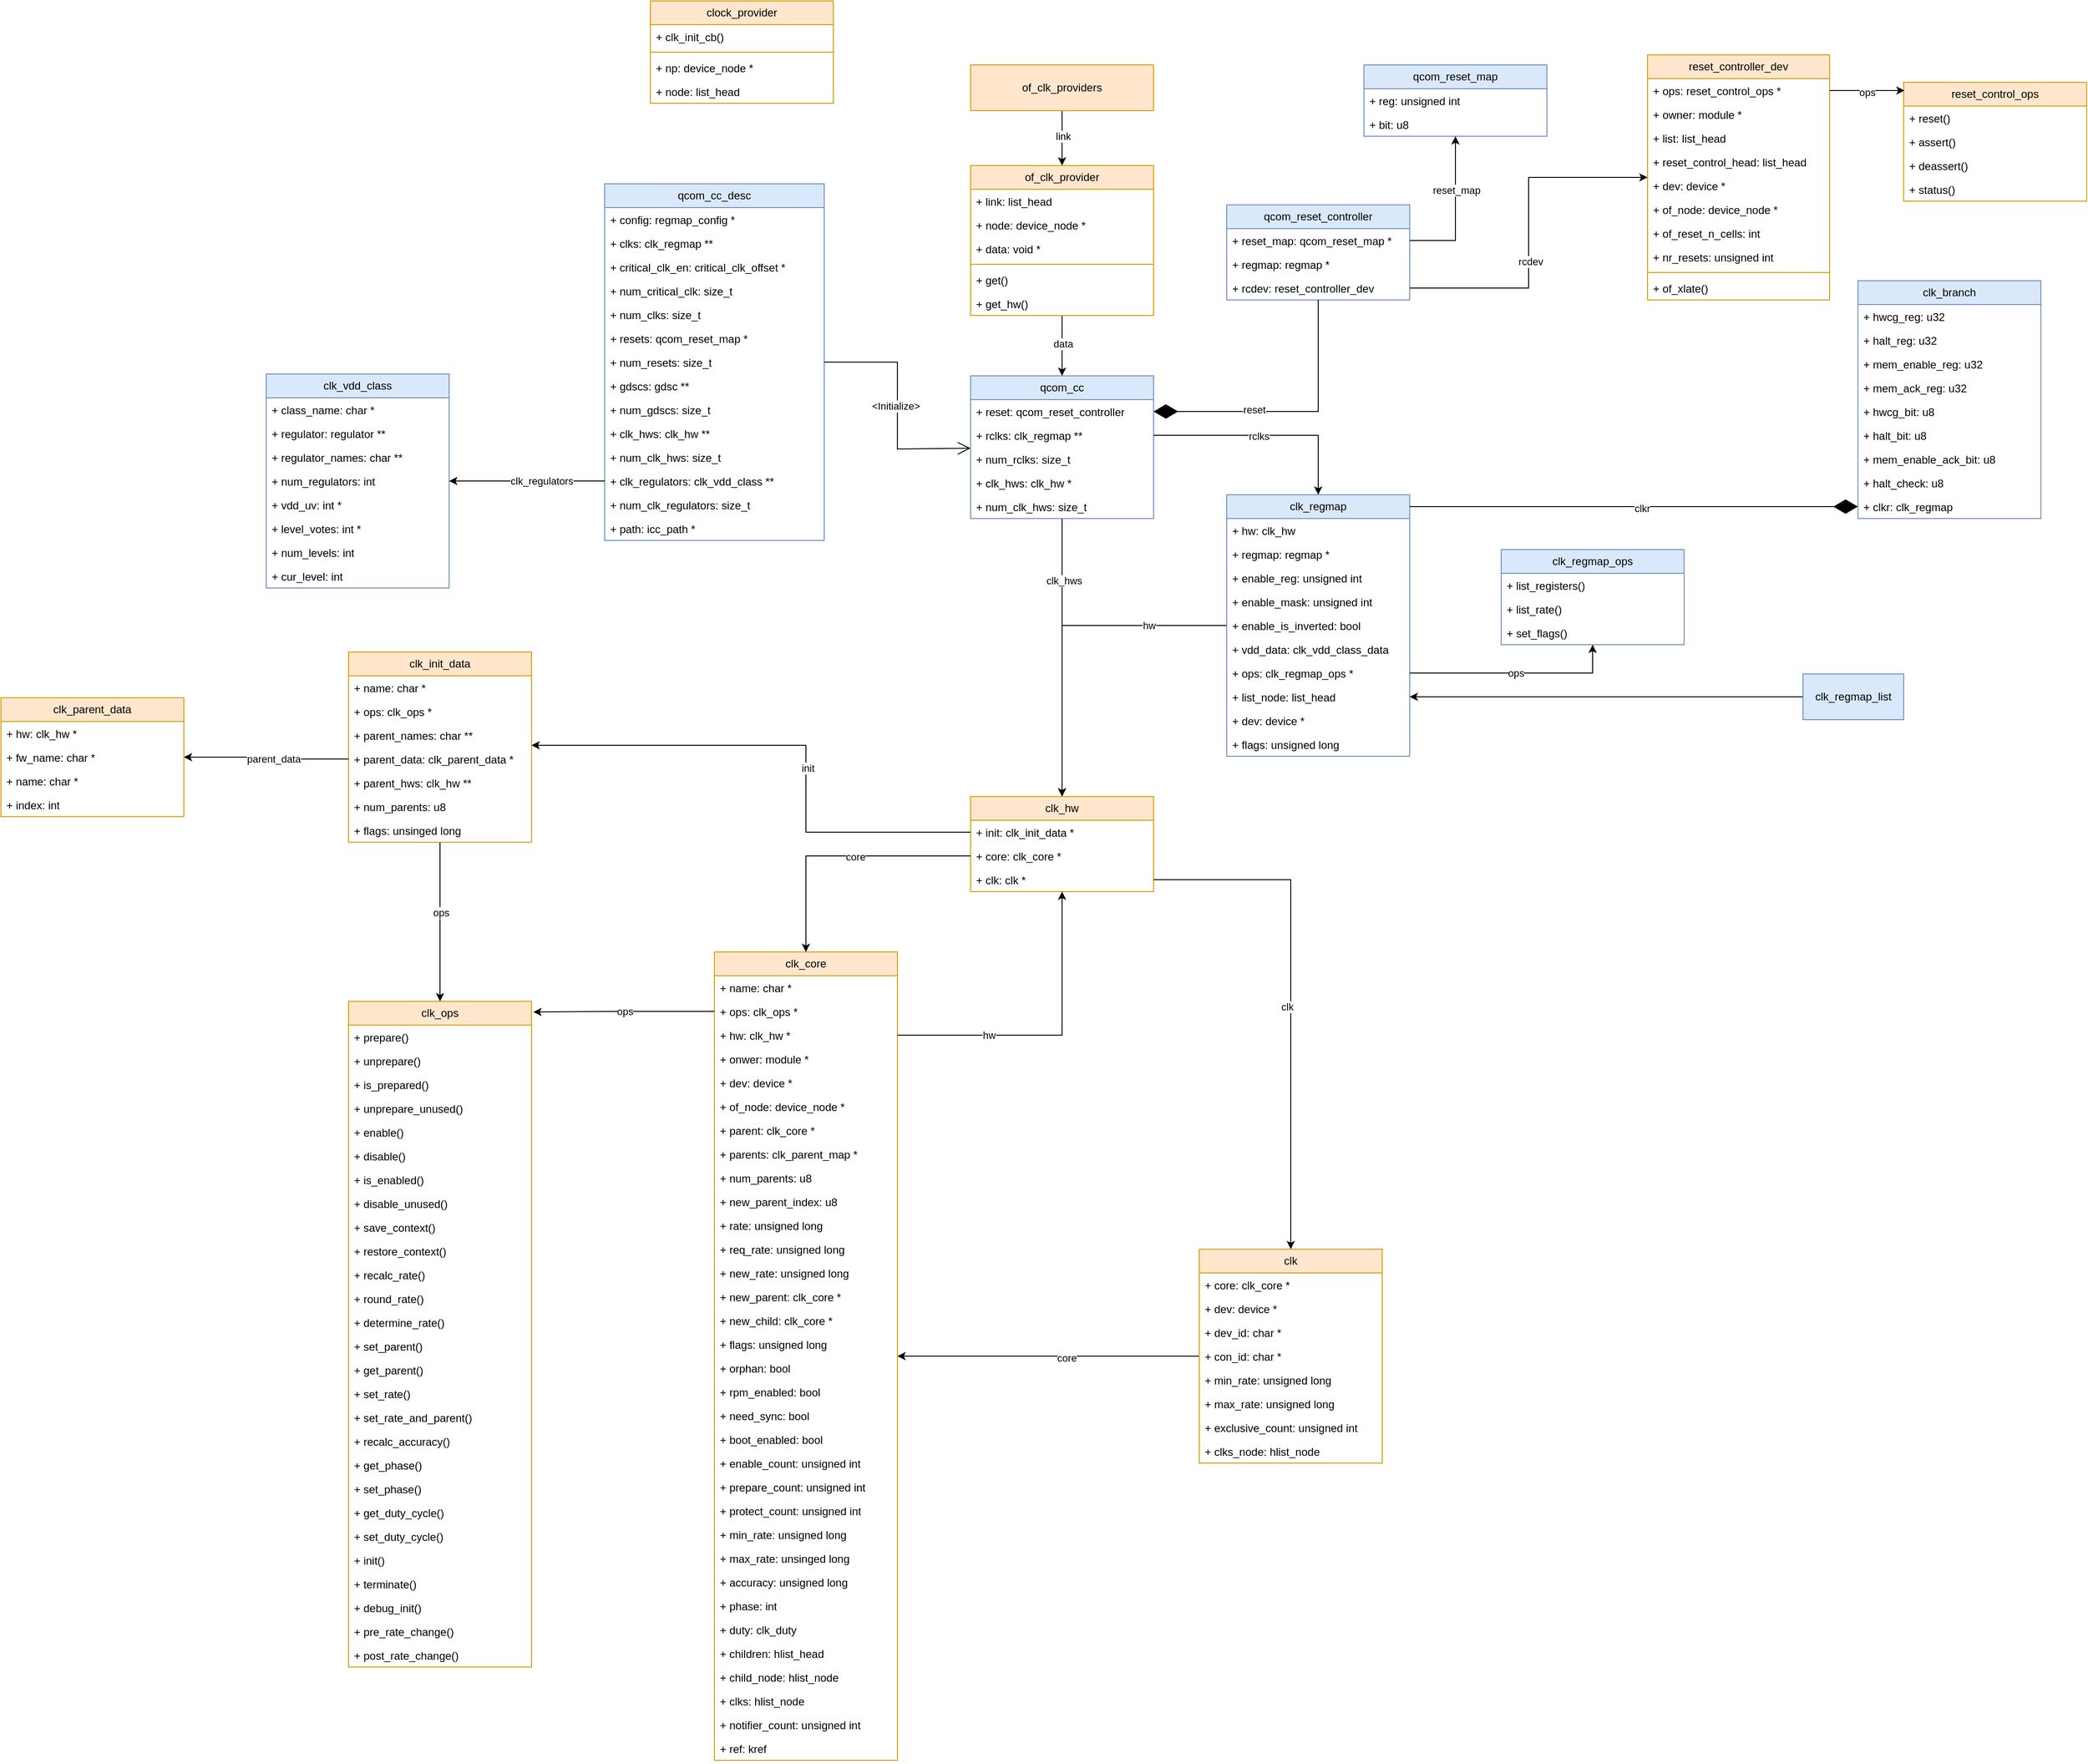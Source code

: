 <mxfile version="21.6.6" type="github">
  <diagram id="C5RBs43oDa-KdzZeNtuy" name="Page-1">
    <mxGraphModel dx="2876" dy="2365" grid="1" gridSize="10" guides="1" tooltips="1" connect="1" arrows="1" fold="1" page="1" pageScale="1" pageWidth="827" pageHeight="1169" math="0" shadow="0">
      <root>
        <mxCell id="WIyWlLk6GJQsqaUBKTNV-0" />
        <mxCell id="WIyWlLk6GJQsqaUBKTNV-1" parent="WIyWlLk6GJQsqaUBKTNV-0" />
        <mxCell id="7MGO-4bKCEt1lfFTneKC-0" value="clk_core" style="swimlane;fontStyle=0;childLayout=stackLayout;horizontal=1;startSize=26;fillColor=#ffe6cc;horizontalStack=0;resizeParent=1;resizeParentMax=0;resizeLast=0;collapsible=1;marginBottom=0;whiteSpace=wrap;html=1;strokeColor=#d79b00;" vertex="1" parent="WIyWlLk6GJQsqaUBKTNV-1">
          <mxGeometry x="520" y="120" width="200" height="884" as="geometry" />
        </mxCell>
        <mxCell id="7MGO-4bKCEt1lfFTneKC-1" value="+ name: char *" style="text;strokeColor=none;fillColor=none;align=left;verticalAlign=top;spacingLeft=4;spacingRight=4;overflow=hidden;rotatable=0;points=[[0,0.5],[1,0.5]];portConstraint=eastwest;whiteSpace=wrap;html=1;" vertex="1" parent="7MGO-4bKCEt1lfFTneKC-0">
          <mxGeometry y="26" width="200" height="26" as="geometry" />
        </mxCell>
        <mxCell id="7MGO-4bKCEt1lfFTneKC-2" value="+ ops: clk_ops *" style="text;strokeColor=none;fillColor=none;align=left;verticalAlign=top;spacingLeft=4;spacingRight=4;overflow=hidden;rotatable=0;points=[[0,0.5],[1,0.5]];portConstraint=eastwest;whiteSpace=wrap;html=1;" vertex="1" parent="7MGO-4bKCEt1lfFTneKC-0">
          <mxGeometry y="52" width="200" height="26" as="geometry" />
        </mxCell>
        <mxCell id="7MGO-4bKCEt1lfFTneKC-3" value="+ hw: clk_hw *" style="text;strokeColor=none;fillColor=none;align=left;verticalAlign=top;spacingLeft=4;spacingRight=4;overflow=hidden;rotatable=0;points=[[0,0.5],[1,0.5]];portConstraint=eastwest;whiteSpace=wrap;html=1;" vertex="1" parent="7MGO-4bKCEt1lfFTneKC-0">
          <mxGeometry y="78" width="200" height="26" as="geometry" />
        </mxCell>
        <mxCell id="7MGO-4bKCEt1lfFTneKC-4" value="+ onwer: module *" style="text;strokeColor=none;fillColor=none;align=left;verticalAlign=top;spacingLeft=4;spacingRight=4;overflow=hidden;rotatable=0;points=[[0,0.5],[1,0.5]];portConstraint=eastwest;whiteSpace=wrap;html=1;" vertex="1" parent="7MGO-4bKCEt1lfFTneKC-0">
          <mxGeometry y="104" width="200" height="26" as="geometry" />
        </mxCell>
        <mxCell id="7MGO-4bKCEt1lfFTneKC-6" value="+ dev: device *" style="text;strokeColor=none;fillColor=none;align=left;verticalAlign=top;spacingLeft=4;spacingRight=4;overflow=hidden;rotatable=0;points=[[0,0.5],[1,0.5]];portConstraint=eastwest;whiteSpace=wrap;html=1;" vertex="1" parent="7MGO-4bKCEt1lfFTneKC-0">
          <mxGeometry y="130" width="200" height="26" as="geometry" />
        </mxCell>
        <mxCell id="7MGO-4bKCEt1lfFTneKC-5" value="+ of_node: device_node *" style="text;strokeColor=none;fillColor=none;align=left;verticalAlign=top;spacingLeft=4;spacingRight=4;overflow=hidden;rotatable=0;points=[[0,0.5],[1,0.5]];portConstraint=eastwest;whiteSpace=wrap;html=1;" vertex="1" parent="7MGO-4bKCEt1lfFTneKC-0">
          <mxGeometry y="156" width="200" height="26" as="geometry" />
        </mxCell>
        <mxCell id="7MGO-4bKCEt1lfFTneKC-8" value="+ parent: clk_core *" style="text;strokeColor=none;fillColor=none;align=left;verticalAlign=top;spacingLeft=4;spacingRight=4;overflow=hidden;rotatable=0;points=[[0,0.5],[1,0.5]];portConstraint=eastwest;whiteSpace=wrap;html=1;" vertex="1" parent="7MGO-4bKCEt1lfFTneKC-0">
          <mxGeometry y="182" width="200" height="26" as="geometry" />
        </mxCell>
        <mxCell id="7MGO-4bKCEt1lfFTneKC-9" value="+ parents: clk_parent_map *" style="text;strokeColor=none;fillColor=none;align=left;verticalAlign=top;spacingLeft=4;spacingRight=4;overflow=hidden;rotatable=0;points=[[0,0.5],[1,0.5]];portConstraint=eastwest;whiteSpace=wrap;html=1;" vertex="1" parent="7MGO-4bKCEt1lfFTneKC-0">
          <mxGeometry y="208" width="200" height="26" as="geometry" />
        </mxCell>
        <mxCell id="7MGO-4bKCEt1lfFTneKC-7" value="+ num_parents: u8" style="text;strokeColor=none;fillColor=none;align=left;verticalAlign=top;spacingLeft=4;spacingRight=4;overflow=hidden;rotatable=0;points=[[0,0.5],[1,0.5]];portConstraint=eastwest;whiteSpace=wrap;html=1;" vertex="1" parent="7MGO-4bKCEt1lfFTneKC-0">
          <mxGeometry y="234" width="200" height="26" as="geometry" />
        </mxCell>
        <mxCell id="7MGO-4bKCEt1lfFTneKC-12" value="+ new_parent_index: u8" style="text;strokeColor=none;fillColor=none;align=left;verticalAlign=top;spacingLeft=4;spacingRight=4;overflow=hidden;rotatable=0;points=[[0,0.5],[1,0.5]];portConstraint=eastwest;whiteSpace=wrap;html=1;" vertex="1" parent="7MGO-4bKCEt1lfFTneKC-0">
          <mxGeometry y="260" width="200" height="26" as="geometry" />
        </mxCell>
        <mxCell id="7MGO-4bKCEt1lfFTneKC-13" value="+ rate: unsigned long" style="text;strokeColor=none;fillColor=none;align=left;verticalAlign=top;spacingLeft=4;spacingRight=4;overflow=hidden;rotatable=0;points=[[0,0.5],[1,0.5]];portConstraint=eastwest;whiteSpace=wrap;html=1;" vertex="1" parent="7MGO-4bKCEt1lfFTneKC-0">
          <mxGeometry y="286" width="200" height="26" as="geometry" />
        </mxCell>
        <mxCell id="7MGO-4bKCEt1lfFTneKC-14" value="+ req_rate: unsigned long" style="text;strokeColor=none;fillColor=none;align=left;verticalAlign=top;spacingLeft=4;spacingRight=4;overflow=hidden;rotatable=0;points=[[0,0.5],[1,0.5]];portConstraint=eastwest;whiteSpace=wrap;html=1;" vertex="1" parent="7MGO-4bKCEt1lfFTneKC-0">
          <mxGeometry y="312" width="200" height="26" as="geometry" />
        </mxCell>
        <mxCell id="7MGO-4bKCEt1lfFTneKC-11" value="+ new_rate: unsigned long" style="text;strokeColor=none;fillColor=none;align=left;verticalAlign=top;spacingLeft=4;spacingRight=4;overflow=hidden;rotatable=0;points=[[0,0.5],[1,0.5]];portConstraint=eastwest;whiteSpace=wrap;html=1;" vertex="1" parent="7MGO-4bKCEt1lfFTneKC-0">
          <mxGeometry y="338" width="200" height="26" as="geometry" />
        </mxCell>
        <mxCell id="7MGO-4bKCEt1lfFTneKC-15" value="+ new_parent: clk_core *" style="text;strokeColor=none;fillColor=none;align=left;verticalAlign=top;spacingLeft=4;spacingRight=4;overflow=hidden;rotatable=0;points=[[0,0.5],[1,0.5]];portConstraint=eastwest;whiteSpace=wrap;html=1;" vertex="1" parent="7MGO-4bKCEt1lfFTneKC-0">
          <mxGeometry y="364" width="200" height="26" as="geometry" />
        </mxCell>
        <mxCell id="7MGO-4bKCEt1lfFTneKC-16" value="+ new_child: clk_core *" style="text;strokeColor=none;fillColor=none;align=left;verticalAlign=top;spacingLeft=4;spacingRight=4;overflow=hidden;rotatable=0;points=[[0,0.5],[1,0.5]];portConstraint=eastwest;whiteSpace=wrap;html=1;" vertex="1" parent="7MGO-4bKCEt1lfFTneKC-0">
          <mxGeometry y="390" width="200" height="26" as="geometry" />
        </mxCell>
        <mxCell id="7MGO-4bKCEt1lfFTneKC-17" value="+ flags: unsigned long" style="text;strokeColor=none;fillColor=none;align=left;verticalAlign=top;spacingLeft=4;spacingRight=4;overflow=hidden;rotatable=0;points=[[0,0.5],[1,0.5]];portConstraint=eastwest;whiteSpace=wrap;html=1;" vertex="1" parent="7MGO-4bKCEt1lfFTneKC-0">
          <mxGeometry y="416" width="200" height="26" as="geometry" />
        </mxCell>
        <mxCell id="7MGO-4bKCEt1lfFTneKC-21" value="+ orphan: bool" style="text;strokeColor=none;fillColor=none;align=left;verticalAlign=top;spacingLeft=4;spacingRight=4;overflow=hidden;rotatable=0;points=[[0,0.5],[1,0.5]];portConstraint=eastwest;whiteSpace=wrap;html=1;" vertex="1" parent="7MGO-4bKCEt1lfFTneKC-0">
          <mxGeometry y="442" width="200" height="26" as="geometry" />
        </mxCell>
        <mxCell id="7MGO-4bKCEt1lfFTneKC-20" value="+ rpm_enabled: bool" style="text;strokeColor=none;fillColor=none;align=left;verticalAlign=top;spacingLeft=4;spacingRight=4;overflow=hidden;rotatable=0;points=[[0,0.5],[1,0.5]];portConstraint=eastwest;whiteSpace=wrap;html=1;" vertex="1" parent="7MGO-4bKCEt1lfFTneKC-0">
          <mxGeometry y="468" width="200" height="26" as="geometry" />
        </mxCell>
        <mxCell id="7MGO-4bKCEt1lfFTneKC-19" value="+ need_sync: bool" style="text;strokeColor=none;fillColor=none;align=left;verticalAlign=top;spacingLeft=4;spacingRight=4;overflow=hidden;rotatable=0;points=[[0,0.5],[1,0.5]];portConstraint=eastwest;whiteSpace=wrap;html=1;" vertex="1" parent="7MGO-4bKCEt1lfFTneKC-0">
          <mxGeometry y="494" width="200" height="26" as="geometry" />
        </mxCell>
        <mxCell id="7MGO-4bKCEt1lfFTneKC-18" value="+ boot_enabled: bool" style="text;strokeColor=none;fillColor=none;align=left;verticalAlign=top;spacingLeft=4;spacingRight=4;overflow=hidden;rotatable=0;points=[[0,0.5],[1,0.5]];portConstraint=eastwest;whiteSpace=wrap;html=1;" vertex="1" parent="7MGO-4bKCEt1lfFTneKC-0">
          <mxGeometry y="520" width="200" height="26" as="geometry" />
        </mxCell>
        <mxCell id="7MGO-4bKCEt1lfFTneKC-22" value="+ enable_count: unsigned int" style="text;strokeColor=none;fillColor=none;align=left;verticalAlign=top;spacingLeft=4;spacingRight=4;overflow=hidden;rotatable=0;points=[[0,0.5],[1,0.5]];portConstraint=eastwest;whiteSpace=wrap;html=1;" vertex="1" parent="7MGO-4bKCEt1lfFTneKC-0">
          <mxGeometry y="546" width="200" height="26" as="geometry" />
        </mxCell>
        <mxCell id="7MGO-4bKCEt1lfFTneKC-24" value="+ prepare_count: unsigned int" style="text;strokeColor=none;fillColor=none;align=left;verticalAlign=top;spacingLeft=4;spacingRight=4;overflow=hidden;rotatable=0;points=[[0,0.5],[1,0.5]];portConstraint=eastwest;whiteSpace=wrap;html=1;" vertex="1" parent="7MGO-4bKCEt1lfFTneKC-0">
          <mxGeometry y="572" width="200" height="26" as="geometry" />
        </mxCell>
        <mxCell id="7MGO-4bKCEt1lfFTneKC-32" value="+ protect_count: unsigned int" style="text;strokeColor=none;fillColor=none;align=left;verticalAlign=top;spacingLeft=4;spacingRight=4;overflow=hidden;rotatable=0;points=[[0,0.5],[1,0.5]];portConstraint=eastwest;whiteSpace=wrap;html=1;" vertex="1" parent="7MGO-4bKCEt1lfFTneKC-0">
          <mxGeometry y="598" width="200" height="26" as="geometry" />
        </mxCell>
        <mxCell id="7MGO-4bKCEt1lfFTneKC-33" value="+ min_rate: unsigned long" style="text;strokeColor=none;fillColor=none;align=left;verticalAlign=top;spacingLeft=4;spacingRight=4;overflow=hidden;rotatable=0;points=[[0,0.5],[1,0.5]];portConstraint=eastwest;whiteSpace=wrap;html=1;" vertex="1" parent="7MGO-4bKCEt1lfFTneKC-0">
          <mxGeometry y="624" width="200" height="26" as="geometry" />
        </mxCell>
        <mxCell id="7MGO-4bKCEt1lfFTneKC-31" value="+ max_rate: unsinged long" style="text;strokeColor=none;fillColor=none;align=left;verticalAlign=top;spacingLeft=4;spacingRight=4;overflow=hidden;rotatable=0;points=[[0,0.5],[1,0.5]];portConstraint=eastwest;whiteSpace=wrap;html=1;" vertex="1" parent="7MGO-4bKCEt1lfFTneKC-0">
          <mxGeometry y="650" width="200" height="26" as="geometry" />
        </mxCell>
        <mxCell id="7MGO-4bKCEt1lfFTneKC-30" value="+ accuracy: unsigned long" style="text;strokeColor=none;fillColor=none;align=left;verticalAlign=top;spacingLeft=4;spacingRight=4;overflow=hidden;rotatable=0;points=[[0,0.5],[1,0.5]];portConstraint=eastwest;whiteSpace=wrap;html=1;" vertex="1" parent="7MGO-4bKCEt1lfFTneKC-0">
          <mxGeometry y="676" width="200" height="26" as="geometry" />
        </mxCell>
        <mxCell id="7MGO-4bKCEt1lfFTneKC-28" value="+ phase: int" style="text;strokeColor=none;fillColor=none;align=left;verticalAlign=top;spacingLeft=4;spacingRight=4;overflow=hidden;rotatable=0;points=[[0,0.5],[1,0.5]];portConstraint=eastwest;whiteSpace=wrap;html=1;" vertex="1" parent="7MGO-4bKCEt1lfFTneKC-0">
          <mxGeometry y="702" width="200" height="26" as="geometry" />
        </mxCell>
        <mxCell id="7MGO-4bKCEt1lfFTneKC-29" value="+ duty: clk_duty" style="text;strokeColor=none;fillColor=none;align=left;verticalAlign=top;spacingLeft=4;spacingRight=4;overflow=hidden;rotatable=0;points=[[0,0.5],[1,0.5]];portConstraint=eastwest;whiteSpace=wrap;html=1;" vertex="1" parent="7MGO-4bKCEt1lfFTneKC-0">
          <mxGeometry y="728" width="200" height="26" as="geometry" />
        </mxCell>
        <mxCell id="7MGO-4bKCEt1lfFTneKC-25" value="+ children: hlist_head" style="text;strokeColor=none;fillColor=none;align=left;verticalAlign=top;spacingLeft=4;spacingRight=4;overflow=hidden;rotatable=0;points=[[0,0.5],[1,0.5]];portConstraint=eastwest;whiteSpace=wrap;html=1;" vertex="1" parent="7MGO-4bKCEt1lfFTneKC-0">
          <mxGeometry y="754" width="200" height="26" as="geometry" />
        </mxCell>
        <mxCell id="7MGO-4bKCEt1lfFTneKC-27" value="+ child_node: hlist_node" style="text;strokeColor=none;fillColor=none;align=left;verticalAlign=top;spacingLeft=4;spacingRight=4;overflow=hidden;rotatable=0;points=[[0,0.5],[1,0.5]];portConstraint=eastwest;whiteSpace=wrap;html=1;" vertex="1" parent="7MGO-4bKCEt1lfFTneKC-0">
          <mxGeometry y="780" width="200" height="26" as="geometry" />
        </mxCell>
        <mxCell id="7MGO-4bKCEt1lfFTneKC-23" value="+ clks: hlist_node" style="text;strokeColor=none;fillColor=none;align=left;verticalAlign=top;spacingLeft=4;spacingRight=4;overflow=hidden;rotatable=0;points=[[0,0.5],[1,0.5]];portConstraint=eastwest;whiteSpace=wrap;html=1;" vertex="1" parent="7MGO-4bKCEt1lfFTneKC-0">
          <mxGeometry y="806" width="200" height="26" as="geometry" />
        </mxCell>
        <mxCell id="7MGO-4bKCEt1lfFTneKC-26" value="+ notifier_count: unsigned int" style="text;strokeColor=none;fillColor=none;align=left;verticalAlign=top;spacingLeft=4;spacingRight=4;overflow=hidden;rotatable=0;points=[[0,0.5],[1,0.5]];portConstraint=eastwest;whiteSpace=wrap;html=1;" vertex="1" parent="7MGO-4bKCEt1lfFTneKC-0">
          <mxGeometry y="832" width="200" height="26" as="geometry" />
        </mxCell>
        <mxCell id="7MGO-4bKCEt1lfFTneKC-10" value="+ ref: kref" style="text;strokeColor=none;fillColor=none;align=left;verticalAlign=top;spacingLeft=4;spacingRight=4;overflow=hidden;rotatable=0;points=[[0,0.5],[1,0.5]];portConstraint=eastwest;whiteSpace=wrap;html=1;" vertex="1" parent="7MGO-4bKCEt1lfFTneKC-0">
          <mxGeometry y="858" width="200" height="26" as="geometry" />
        </mxCell>
        <mxCell id="7MGO-4bKCEt1lfFTneKC-159" style="edgeStyle=orthogonalEdgeStyle;rounded=0;orthogonalLoop=1;jettySize=auto;html=1;" edge="1" parent="WIyWlLk6GJQsqaUBKTNV-1" source="7MGO-4bKCEt1lfFTneKC-34" target="7MGO-4bKCEt1lfFTneKC-0">
          <mxGeometry relative="1" as="geometry" />
        </mxCell>
        <mxCell id="7MGO-4bKCEt1lfFTneKC-160" value="core" style="edgeLabel;html=1;align=center;verticalAlign=middle;resizable=0;points=[];" vertex="1" connectable="0" parent="7MGO-4bKCEt1lfFTneKC-159">
          <mxGeometry x="-0.121" y="2" relative="1" as="geometry">
            <mxPoint as="offset" />
          </mxGeometry>
        </mxCell>
        <mxCell id="7MGO-4bKCEt1lfFTneKC-34" value="clk" style="swimlane;fontStyle=0;childLayout=stackLayout;horizontal=1;startSize=26;fillColor=#ffe6cc;horizontalStack=0;resizeParent=1;resizeParentMax=0;resizeLast=0;collapsible=1;marginBottom=0;whiteSpace=wrap;html=1;strokeColor=#d79b00;" vertex="1" parent="WIyWlLk6GJQsqaUBKTNV-1">
          <mxGeometry x="1050" y="445" width="200" height="234" as="geometry" />
        </mxCell>
        <mxCell id="7MGO-4bKCEt1lfFTneKC-35" value="+ core: clk_core *" style="text;strokeColor=none;fillColor=none;align=left;verticalAlign=top;spacingLeft=4;spacingRight=4;overflow=hidden;rotatable=0;points=[[0,0.5],[1,0.5]];portConstraint=eastwest;whiteSpace=wrap;html=1;" vertex="1" parent="7MGO-4bKCEt1lfFTneKC-34">
          <mxGeometry y="26" width="200" height="26" as="geometry" />
        </mxCell>
        <mxCell id="7MGO-4bKCEt1lfFTneKC-36" value="+ dev: device *" style="text;strokeColor=none;fillColor=none;align=left;verticalAlign=top;spacingLeft=4;spacingRight=4;overflow=hidden;rotatable=0;points=[[0,0.5],[1,0.5]];portConstraint=eastwest;whiteSpace=wrap;html=1;" vertex="1" parent="7MGO-4bKCEt1lfFTneKC-34">
          <mxGeometry y="52" width="200" height="26" as="geometry" />
        </mxCell>
        <mxCell id="7MGO-4bKCEt1lfFTneKC-37" value="+ dev_id: char *" style="text;strokeColor=none;fillColor=none;align=left;verticalAlign=top;spacingLeft=4;spacingRight=4;overflow=hidden;rotatable=0;points=[[0,0.5],[1,0.5]];portConstraint=eastwest;whiteSpace=wrap;html=1;" vertex="1" parent="7MGO-4bKCEt1lfFTneKC-34">
          <mxGeometry y="78" width="200" height="26" as="geometry" />
        </mxCell>
        <mxCell id="7MGO-4bKCEt1lfFTneKC-39" value="+ con_id: char *" style="text;strokeColor=none;fillColor=none;align=left;verticalAlign=top;spacingLeft=4;spacingRight=4;overflow=hidden;rotatable=0;points=[[0,0.5],[1,0.5]];portConstraint=eastwest;whiteSpace=wrap;html=1;" vertex="1" parent="7MGO-4bKCEt1lfFTneKC-34">
          <mxGeometry y="104" width="200" height="26" as="geometry" />
        </mxCell>
        <mxCell id="7MGO-4bKCEt1lfFTneKC-40" value="+ min_rate: unsigned long" style="text;strokeColor=none;fillColor=none;align=left;verticalAlign=top;spacingLeft=4;spacingRight=4;overflow=hidden;rotatable=0;points=[[0,0.5],[1,0.5]];portConstraint=eastwest;whiteSpace=wrap;html=1;" vertex="1" parent="7MGO-4bKCEt1lfFTneKC-34">
          <mxGeometry y="130" width="200" height="26" as="geometry" />
        </mxCell>
        <mxCell id="7MGO-4bKCEt1lfFTneKC-38" value="+ max_rate: unsigned long" style="text;strokeColor=none;fillColor=none;align=left;verticalAlign=top;spacingLeft=4;spacingRight=4;overflow=hidden;rotatable=0;points=[[0,0.5],[1,0.5]];portConstraint=eastwest;whiteSpace=wrap;html=1;" vertex="1" parent="7MGO-4bKCEt1lfFTneKC-34">
          <mxGeometry y="156" width="200" height="26" as="geometry" />
        </mxCell>
        <mxCell id="7MGO-4bKCEt1lfFTneKC-42" value="+ exclusive_count: unsigned int" style="text;strokeColor=none;fillColor=none;align=left;verticalAlign=top;spacingLeft=4;spacingRight=4;overflow=hidden;rotatable=0;points=[[0,0.5],[1,0.5]];portConstraint=eastwest;whiteSpace=wrap;html=1;" vertex="1" parent="7MGO-4bKCEt1lfFTneKC-34">
          <mxGeometry y="182" width="200" height="26" as="geometry" />
        </mxCell>
        <mxCell id="7MGO-4bKCEt1lfFTneKC-41" value="+ clks_node: hlist_node" style="text;strokeColor=none;fillColor=none;align=left;verticalAlign=top;spacingLeft=4;spacingRight=4;overflow=hidden;rotatable=0;points=[[0,0.5],[1,0.5]];portConstraint=eastwest;whiteSpace=wrap;html=1;" vertex="1" parent="7MGO-4bKCEt1lfFTneKC-34">
          <mxGeometry y="208" width="200" height="26" as="geometry" />
        </mxCell>
        <mxCell id="7MGO-4bKCEt1lfFTneKC-43" value="clk_ops" style="swimlane;fontStyle=0;childLayout=stackLayout;horizontal=1;startSize=26;fillColor=#ffe6cc;horizontalStack=0;resizeParent=1;resizeParentMax=0;resizeLast=0;collapsible=1;marginBottom=0;whiteSpace=wrap;html=1;strokeColor=#d79b00;" vertex="1" parent="WIyWlLk6GJQsqaUBKTNV-1">
          <mxGeometry x="120" y="174" width="200" height="728" as="geometry" />
        </mxCell>
        <mxCell id="7MGO-4bKCEt1lfFTneKC-44" value="+ prepare()" style="text;strokeColor=none;fillColor=none;align=left;verticalAlign=top;spacingLeft=4;spacingRight=4;overflow=hidden;rotatable=0;points=[[0,0.5],[1,0.5]];portConstraint=eastwest;whiteSpace=wrap;html=1;" vertex="1" parent="7MGO-4bKCEt1lfFTneKC-43">
          <mxGeometry y="26" width="200" height="26" as="geometry" />
        </mxCell>
        <mxCell id="7MGO-4bKCEt1lfFTneKC-45" value="+ unprepare()" style="text;strokeColor=none;fillColor=none;align=left;verticalAlign=top;spacingLeft=4;spacingRight=4;overflow=hidden;rotatable=0;points=[[0,0.5],[1,0.5]];portConstraint=eastwest;whiteSpace=wrap;html=1;" vertex="1" parent="7MGO-4bKCEt1lfFTneKC-43">
          <mxGeometry y="52" width="200" height="26" as="geometry" />
        </mxCell>
        <mxCell id="7MGO-4bKCEt1lfFTneKC-46" value="+ is_prepared()" style="text;strokeColor=none;fillColor=none;align=left;verticalAlign=top;spacingLeft=4;spacingRight=4;overflow=hidden;rotatable=0;points=[[0,0.5],[1,0.5]];portConstraint=eastwest;whiteSpace=wrap;html=1;" vertex="1" parent="7MGO-4bKCEt1lfFTneKC-43">
          <mxGeometry y="78" width="200" height="26" as="geometry" />
        </mxCell>
        <mxCell id="7MGO-4bKCEt1lfFTneKC-47" value="+ unprepare_unused()" style="text;strokeColor=none;fillColor=none;align=left;verticalAlign=top;spacingLeft=4;spacingRight=4;overflow=hidden;rotatable=0;points=[[0,0.5],[1,0.5]];portConstraint=eastwest;whiteSpace=wrap;html=1;" vertex="1" parent="7MGO-4bKCEt1lfFTneKC-43">
          <mxGeometry y="104" width="200" height="26" as="geometry" />
        </mxCell>
        <mxCell id="7MGO-4bKCEt1lfFTneKC-49" value="+ enable()" style="text;strokeColor=none;fillColor=none;align=left;verticalAlign=top;spacingLeft=4;spacingRight=4;overflow=hidden;rotatable=0;points=[[0,0.5],[1,0.5]];portConstraint=eastwest;whiteSpace=wrap;html=1;" vertex="1" parent="7MGO-4bKCEt1lfFTneKC-43">
          <mxGeometry y="130" width="200" height="26" as="geometry" />
        </mxCell>
        <mxCell id="7MGO-4bKCEt1lfFTneKC-51" value="+ disable()" style="text;strokeColor=none;fillColor=none;align=left;verticalAlign=top;spacingLeft=4;spacingRight=4;overflow=hidden;rotatable=0;points=[[0,0.5],[1,0.5]];portConstraint=eastwest;whiteSpace=wrap;html=1;" vertex="1" parent="7MGO-4bKCEt1lfFTneKC-43">
          <mxGeometry y="156" width="200" height="26" as="geometry" />
        </mxCell>
        <mxCell id="7MGO-4bKCEt1lfFTneKC-53" value="+ is_enabled()" style="text;strokeColor=none;fillColor=none;align=left;verticalAlign=top;spacingLeft=4;spacingRight=4;overflow=hidden;rotatable=0;points=[[0,0.5],[1,0.5]];portConstraint=eastwest;whiteSpace=wrap;html=1;" vertex="1" parent="7MGO-4bKCEt1lfFTneKC-43">
          <mxGeometry y="182" width="200" height="26" as="geometry" />
        </mxCell>
        <mxCell id="7MGO-4bKCEt1lfFTneKC-57" value="+ disable_unused()" style="text;strokeColor=none;fillColor=none;align=left;verticalAlign=top;spacingLeft=4;spacingRight=4;overflow=hidden;rotatable=0;points=[[0,0.5],[1,0.5]];portConstraint=eastwest;whiteSpace=wrap;html=1;" vertex="1" parent="7MGO-4bKCEt1lfFTneKC-43">
          <mxGeometry y="208" width="200" height="26" as="geometry" />
        </mxCell>
        <mxCell id="7MGO-4bKCEt1lfFTneKC-58" value="+ save_context()" style="text;strokeColor=none;fillColor=none;align=left;verticalAlign=top;spacingLeft=4;spacingRight=4;overflow=hidden;rotatable=0;points=[[0,0.5],[1,0.5]];portConstraint=eastwest;whiteSpace=wrap;html=1;" vertex="1" parent="7MGO-4bKCEt1lfFTneKC-43">
          <mxGeometry y="234" width="200" height="26" as="geometry" />
        </mxCell>
        <mxCell id="7MGO-4bKCEt1lfFTneKC-56" value="+ restore_context()" style="text;strokeColor=none;fillColor=none;align=left;verticalAlign=top;spacingLeft=4;spacingRight=4;overflow=hidden;rotatable=0;points=[[0,0.5],[1,0.5]];portConstraint=eastwest;whiteSpace=wrap;html=1;" vertex="1" parent="7MGO-4bKCEt1lfFTneKC-43">
          <mxGeometry y="260" width="200" height="26" as="geometry" />
        </mxCell>
        <mxCell id="7MGO-4bKCEt1lfFTneKC-55" value="+ recalc_rate()" style="text;strokeColor=none;fillColor=none;align=left;verticalAlign=top;spacingLeft=4;spacingRight=4;overflow=hidden;rotatable=0;points=[[0,0.5],[1,0.5]];portConstraint=eastwest;whiteSpace=wrap;html=1;" vertex="1" parent="7MGO-4bKCEt1lfFTneKC-43">
          <mxGeometry y="286" width="200" height="26" as="geometry" />
        </mxCell>
        <mxCell id="7MGO-4bKCEt1lfFTneKC-54" value="+ round_rate()" style="text;strokeColor=none;fillColor=none;align=left;verticalAlign=top;spacingLeft=4;spacingRight=4;overflow=hidden;rotatable=0;points=[[0,0.5],[1,0.5]];portConstraint=eastwest;whiteSpace=wrap;html=1;" vertex="1" parent="7MGO-4bKCEt1lfFTneKC-43">
          <mxGeometry y="312" width="200" height="26" as="geometry" />
        </mxCell>
        <mxCell id="7MGO-4bKCEt1lfFTneKC-52" value="+ determine_rate()" style="text;strokeColor=none;fillColor=none;align=left;verticalAlign=top;spacingLeft=4;spacingRight=4;overflow=hidden;rotatable=0;points=[[0,0.5],[1,0.5]];portConstraint=eastwest;whiteSpace=wrap;html=1;" vertex="1" parent="7MGO-4bKCEt1lfFTneKC-43">
          <mxGeometry y="338" width="200" height="26" as="geometry" />
        </mxCell>
        <mxCell id="7MGO-4bKCEt1lfFTneKC-50" value="+ set_parent()" style="text;strokeColor=none;fillColor=none;align=left;verticalAlign=top;spacingLeft=4;spacingRight=4;overflow=hidden;rotatable=0;points=[[0,0.5],[1,0.5]];portConstraint=eastwest;whiteSpace=wrap;html=1;" vertex="1" parent="7MGO-4bKCEt1lfFTneKC-43">
          <mxGeometry y="364" width="200" height="26" as="geometry" />
        </mxCell>
        <mxCell id="7MGO-4bKCEt1lfFTneKC-60" value="+ get_parent()" style="text;strokeColor=none;fillColor=none;align=left;verticalAlign=top;spacingLeft=4;spacingRight=4;overflow=hidden;rotatable=0;points=[[0,0.5],[1,0.5]];portConstraint=eastwest;whiteSpace=wrap;html=1;" vertex="1" parent="7MGO-4bKCEt1lfFTneKC-43">
          <mxGeometry y="390" width="200" height="26" as="geometry" />
        </mxCell>
        <mxCell id="7MGO-4bKCEt1lfFTneKC-63" value="+ set_rate()" style="text;strokeColor=none;fillColor=none;align=left;verticalAlign=top;spacingLeft=4;spacingRight=4;overflow=hidden;rotatable=0;points=[[0,0.5],[1,0.5]];portConstraint=eastwest;whiteSpace=wrap;html=1;" vertex="1" parent="7MGO-4bKCEt1lfFTneKC-43">
          <mxGeometry y="416" width="200" height="26" as="geometry" />
        </mxCell>
        <mxCell id="7MGO-4bKCEt1lfFTneKC-62" value="+ set_rate_and_parent()" style="text;strokeColor=none;fillColor=none;align=left;verticalAlign=top;spacingLeft=4;spacingRight=4;overflow=hidden;rotatable=0;points=[[0,0.5],[1,0.5]];portConstraint=eastwest;whiteSpace=wrap;html=1;" vertex="1" parent="7MGO-4bKCEt1lfFTneKC-43">
          <mxGeometry y="442" width="200" height="26" as="geometry" />
        </mxCell>
        <mxCell id="7MGO-4bKCEt1lfFTneKC-65" value="+ recalc_accuracy()" style="text;strokeColor=none;fillColor=none;align=left;verticalAlign=top;spacingLeft=4;spacingRight=4;overflow=hidden;rotatable=0;points=[[0,0.5],[1,0.5]];portConstraint=eastwest;whiteSpace=wrap;html=1;" vertex="1" parent="7MGO-4bKCEt1lfFTneKC-43">
          <mxGeometry y="468" width="200" height="26" as="geometry" />
        </mxCell>
        <mxCell id="7MGO-4bKCEt1lfFTneKC-68" value="+ get_phase()" style="text;strokeColor=none;fillColor=none;align=left;verticalAlign=top;spacingLeft=4;spacingRight=4;overflow=hidden;rotatable=0;points=[[0,0.5],[1,0.5]];portConstraint=eastwest;whiteSpace=wrap;html=1;" vertex="1" parent="7MGO-4bKCEt1lfFTneKC-43">
          <mxGeometry y="494" width="200" height="26" as="geometry" />
        </mxCell>
        <mxCell id="7MGO-4bKCEt1lfFTneKC-67" value="+ set_phase()" style="text;strokeColor=none;fillColor=none;align=left;verticalAlign=top;spacingLeft=4;spacingRight=4;overflow=hidden;rotatable=0;points=[[0,0.5],[1,0.5]];portConstraint=eastwest;whiteSpace=wrap;html=1;" vertex="1" parent="7MGO-4bKCEt1lfFTneKC-43">
          <mxGeometry y="520" width="200" height="26" as="geometry" />
        </mxCell>
        <mxCell id="7MGO-4bKCEt1lfFTneKC-66" value="+ get_duty_cycle()" style="text;strokeColor=none;fillColor=none;align=left;verticalAlign=top;spacingLeft=4;spacingRight=4;overflow=hidden;rotatable=0;points=[[0,0.5],[1,0.5]];portConstraint=eastwest;whiteSpace=wrap;html=1;" vertex="1" parent="7MGO-4bKCEt1lfFTneKC-43">
          <mxGeometry y="546" width="200" height="26" as="geometry" />
        </mxCell>
        <mxCell id="7MGO-4bKCEt1lfFTneKC-64" value="+ set_duty_cycle()" style="text;strokeColor=none;fillColor=none;align=left;verticalAlign=top;spacingLeft=4;spacingRight=4;overflow=hidden;rotatable=0;points=[[0,0.5],[1,0.5]];portConstraint=eastwest;whiteSpace=wrap;html=1;" vertex="1" parent="7MGO-4bKCEt1lfFTneKC-43">
          <mxGeometry y="572" width="200" height="26" as="geometry" />
        </mxCell>
        <mxCell id="7MGO-4bKCEt1lfFTneKC-61" value="+ init()" style="text;strokeColor=none;fillColor=none;align=left;verticalAlign=top;spacingLeft=4;spacingRight=4;overflow=hidden;rotatable=0;points=[[0,0.5],[1,0.5]];portConstraint=eastwest;whiteSpace=wrap;html=1;" vertex="1" parent="7MGO-4bKCEt1lfFTneKC-43">
          <mxGeometry y="598" width="200" height="26" as="geometry" />
        </mxCell>
        <mxCell id="7MGO-4bKCEt1lfFTneKC-59" value="+ terminate()" style="text;strokeColor=none;fillColor=none;align=left;verticalAlign=top;spacingLeft=4;spacingRight=4;overflow=hidden;rotatable=0;points=[[0,0.5],[1,0.5]];portConstraint=eastwest;whiteSpace=wrap;html=1;" vertex="1" parent="7MGO-4bKCEt1lfFTneKC-43">
          <mxGeometry y="624" width="200" height="26" as="geometry" />
        </mxCell>
        <mxCell id="7MGO-4bKCEt1lfFTneKC-70" value="+ debug_init()" style="text;strokeColor=none;fillColor=none;align=left;verticalAlign=top;spacingLeft=4;spacingRight=4;overflow=hidden;rotatable=0;points=[[0,0.5],[1,0.5]];portConstraint=eastwest;whiteSpace=wrap;html=1;" vertex="1" parent="7MGO-4bKCEt1lfFTneKC-43">
          <mxGeometry y="650" width="200" height="26" as="geometry" />
        </mxCell>
        <mxCell id="7MGO-4bKCEt1lfFTneKC-69" value="+ pre_rate_change()" style="text;strokeColor=none;fillColor=none;align=left;verticalAlign=top;spacingLeft=4;spacingRight=4;overflow=hidden;rotatable=0;points=[[0,0.5],[1,0.5]];portConstraint=eastwest;whiteSpace=wrap;html=1;" vertex="1" parent="7MGO-4bKCEt1lfFTneKC-43">
          <mxGeometry y="676" width="200" height="26" as="geometry" />
        </mxCell>
        <mxCell id="7MGO-4bKCEt1lfFTneKC-48" value="+ post_rate_change()" style="text;strokeColor=none;fillColor=none;align=left;verticalAlign=top;spacingLeft=4;spacingRight=4;overflow=hidden;rotatable=0;points=[[0,0.5],[1,0.5]];portConstraint=eastwest;whiteSpace=wrap;html=1;" vertex="1" parent="7MGO-4bKCEt1lfFTneKC-43">
          <mxGeometry y="702" width="200" height="26" as="geometry" />
        </mxCell>
        <mxCell id="7MGO-4bKCEt1lfFTneKC-71" value="clk_hw" style="swimlane;fontStyle=0;childLayout=stackLayout;horizontal=1;startSize=26;fillColor=#ffe6cc;horizontalStack=0;resizeParent=1;resizeParentMax=0;resizeLast=0;collapsible=1;marginBottom=0;whiteSpace=wrap;html=1;strokeColor=#d79b00;" vertex="1" parent="WIyWlLk6GJQsqaUBKTNV-1">
          <mxGeometry x="800" y="-50" width="200" height="104" as="geometry" />
        </mxCell>
        <mxCell id="7MGO-4bKCEt1lfFTneKC-74" value="+ init: clk_init_data *" style="text;strokeColor=none;fillColor=none;align=left;verticalAlign=top;spacingLeft=4;spacingRight=4;overflow=hidden;rotatable=0;points=[[0,0.5],[1,0.5]];portConstraint=eastwest;whiteSpace=wrap;html=1;" vertex="1" parent="7MGO-4bKCEt1lfFTneKC-71">
          <mxGeometry y="26" width="200" height="26" as="geometry" />
        </mxCell>
        <mxCell id="7MGO-4bKCEt1lfFTneKC-72" value="+ core: clk_core *" style="text;strokeColor=none;fillColor=none;align=left;verticalAlign=top;spacingLeft=4;spacingRight=4;overflow=hidden;rotatable=0;points=[[0,0.5],[1,0.5]];portConstraint=eastwest;whiteSpace=wrap;html=1;" vertex="1" parent="7MGO-4bKCEt1lfFTneKC-71">
          <mxGeometry y="52" width="200" height="26" as="geometry" />
        </mxCell>
        <mxCell id="7MGO-4bKCEt1lfFTneKC-73" value="+ clk: clk *" style="text;strokeColor=none;fillColor=none;align=left;verticalAlign=top;spacingLeft=4;spacingRight=4;overflow=hidden;rotatable=0;points=[[0,0.5],[1,0.5]];portConstraint=eastwest;whiteSpace=wrap;html=1;" vertex="1" parent="7MGO-4bKCEt1lfFTneKC-71">
          <mxGeometry y="78" width="200" height="26" as="geometry" />
        </mxCell>
        <mxCell id="7MGO-4bKCEt1lfFTneKC-75" style="edgeStyle=orthogonalEdgeStyle;rounded=0;orthogonalLoop=1;jettySize=auto;html=1;" edge="1" parent="WIyWlLk6GJQsqaUBKTNV-1" source="7MGO-4bKCEt1lfFTneKC-73" target="7MGO-4bKCEt1lfFTneKC-34">
          <mxGeometry relative="1" as="geometry" />
        </mxCell>
        <mxCell id="7MGO-4bKCEt1lfFTneKC-80" value="clk" style="edgeLabel;html=1;align=center;verticalAlign=middle;resizable=0;points=[];" vertex="1" connectable="0" parent="7MGO-4bKCEt1lfFTneKC-75">
          <mxGeometry x="0.043" y="-4" relative="1" as="geometry">
            <mxPoint as="offset" />
          </mxGeometry>
        </mxCell>
        <mxCell id="7MGO-4bKCEt1lfFTneKC-76" style="edgeStyle=orthogonalEdgeStyle;rounded=0;orthogonalLoop=1;jettySize=auto;html=1;" edge="1" parent="WIyWlLk6GJQsqaUBKTNV-1" source="7MGO-4bKCEt1lfFTneKC-72" target="7MGO-4bKCEt1lfFTneKC-0">
          <mxGeometry relative="1" as="geometry">
            <Array as="points">
              <mxPoint x="620" y="15" />
            </Array>
          </mxGeometry>
        </mxCell>
        <mxCell id="7MGO-4bKCEt1lfFTneKC-79" value="core" style="edgeLabel;html=1;align=center;verticalAlign=middle;resizable=0;points=[];" vertex="1" connectable="0" parent="7MGO-4bKCEt1lfFTneKC-76">
          <mxGeometry x="-0.113" y="1" relative="1" as="geometry">
            <mxPoint as="offset" />
          </mxGeometry>
        </mxCell>
        <mxCell id="7MGO-4bKCEt1lfFTneKC-77" style="edgeStyle=orthogonalEdgeStyle;rounded=0;orthogonalLoop=1;jettySize=auto;html=1;entryX=1.01;entryY=0.016;entryDx=0;entryDy=0;entryPerimeter=0;" edge="1" parent="WIyWlLk6GJQsqaUBKTNV-1" source="7MGO-4bKCEt1lfFTneKC-2" target="7MGO-4bKCEt1lfFTneKC-43">
          <mxGeometry relative="1" as="geometry" />
        </mxCell>
        <mxCell id="7MGO-4bKCEt1lfFTneKC-78" value="ops" style="edgeLabel;html=1;align=center;verticalAlign=middle;resizable=0;points=[];" vertex="1" connectable="0" parent="7MGO-4bKCEt1lfFTneKC-77">
          <mxGeometry x="-0.013" relative="1" as="geometry">
            <mxPoint as="offset" />
          </mxGeometry>
        </mxCell>
        <mxCell id="7MGO-4bKCEt1lfFTneKC-81" style="edgeStyle=orthogonalEdgeStyle;rounded=0;orthogonalLoop=1;jettySize=auto;html=1;" edge="1" parent="WIyWlLk6GJQsqaUBKTNV-1" source="7MGO-4bKCEt1lfFTneKC-3" target="7MGO-4bKCEt1lfFTneKC-71">
          <mxGeometry relative="1" as="geometry" />
        </mxCell>
        <mxCell id="7MGO-4bKCEt1lfFTneKC-82" value="hw" style="edgeLabel;html=1;align=center;verticalAlign=middle;resizable=0;points=[];" vertex="1" connectable="0" parent="7MGO-4bKCEt1lfFTneKC-81">
          <mxGeometry x="0.18" y="3" relative="1" as="geometry">
            <mxPoint x="-77" y="19" as="offset" />
          </mxGeometry>
        </mxCell>
        <mxCell id="7MGO-4bKCEt1lfFTneKC-228" style="edgeStyle=orthogonalEdgeStyle;rounded=0;orthogonalLoop=1;jettySize=auto;html=1;" edge="1" parent="WIyWlLk6GJQsqaUBKTNV-1" source="7MGO-4bKCEt1lfFTneKC-85" target="7MGO-4bKCEt1lfFTneKC-43">
          <mxGeometry relative="1" as="geometry" />
        </mxCell>
        <mxCell id="7MGO-4bKCEt1lfFTneKC-229" value="ops" style="edgeLabel;html=1;align=center;verticalAlign=middle;resizable=0;points=[];" vertex="1" connectable="0" parent="7MGO-4bKCEt1lfFTneKC-228">
          <mxGeometry x="-0.113" y="1" relative="1" as="geometry">
            <mxPoint as="offset" />
          </mxGeometry>
        </mxCell>
        <mxCell id="7MGO-4bKCEt1lfFTneKC-85" value="clk_init_data" style="swimlane;fontStyle=0;childLayout=stackLayout;horizontal=1;startSize=26;fillColor=#ffe6cc;horizontalStack=0;resizeParent=1;resizeParentMax=0;resizeLast=0;collapsible=1;marginBottom=0;whiteSpace=wrap;html=1;strokeColor=#d79b00;" vertex="1" parent="WIyWlLk6GJQsqaUBKTNV-1">
          <mxGeometry x="120" y="-208" width="200" height="208" as="geometry" />
        </mxCell>
        <mxCell id="7MGO-4bKCEt1lfFTneKC-86" value="+ name: char *" style="text;strokeColor=none;fillColor=none;align=left;verticalAlign=top;spacingLeft=4;spacingRight=4;overflow=hidden;rotatable=0;points=[[0,0.5],[1,0.5]];portConstraint=eastwest;whiteSpace=wrap;html=1;" vertex="1" parent="7MGO-4bKCEt1lfFTneKC-85">
          <mxGeometry y="26" width="200" height="26" as="geometry" />
        </mxCell>
        <mxCell id="7MGO-4bKCEt1lfFTneKC-87" value="+ ops: clk_ops *" style="text;strokeColor=none;fillColor=none;align=left;verticalAlign=top;spacingLeft=4;spacingRight=4;overflow=hidden;rotatable=0;points=[[0,0.5],[1,0.5]];portConstraint=eastwest;whiteSpace=wrap;html=1;" vertex="1" parent="7MGO-4bKCEt1lfFTneKC-85">
          <mxGeometry y="52" width="200" height="26" as="geometry" />
        </mxCell>
        <mxCell id="7MGO-4bKCEt1lfFTneKC-89" value="+ parent_names: char **" style="text;strokeColor=none;fillColor=none;align=left;verticalAlign=top;spacingLeft=4;spacingRight=4;overflow=hidden;rotatable=0;points=[[0,0.5],[1,0.5]];portConstraint=eastwest;whiteSpace=wrap;html=1;" vertex="1" parent="7MGO-4bKCEt1lfFTneKC-85">
          <mxGeometry y="78" width="200" height="26" as="geometry" />
        </mxCell>
        <mxCell id="7MGO-4bKCEt1lfFTneKC-91" value="+ parent_data: clk_parent_data *" style="text;strokeColor=none;fillColor=none;align=left;verticalAlign=top;spacingLeft=4;spacingRight=4;overflow=hidden;rotatable=0;points=[[0,0.5],[1,0.5]];portConstraint=eastwest;whiteSpace=wrap;html=1;" vertex="1" parent="7MGO-4bKCEt1lfFTneKC-85">
          <mxGeometry y="104" width="200" height="26" as="geometry" />
        </mxCell>
        <mxCell id="7MGO-4bKCEt1lfFTneKC-90" value="+ parent_hws: clk_hw **" style="text;strokeColor=none;fillColor=none;align=left;verticalAlign=top;spacingLeft=4;spacingRight=4;overflow=hidden;rotatable=0;points=[[0,0.5],[1,0.5]];portConstraint=eastwest;whiteSpace=wrap;html=1;" vertex="1" parent="7MGO-4bKCEt1lfFTneKC-85">
          <mxGeometry y="130" width="200" height="26" as="geometry" />
        </mxCell>
        <mxCell id="7MGO-4bKCEt1lfFTneKC-92" value="+ num_parents: u8" style="text;strokeColor=none;fillColor=none;align=left;verticalAlign=top;spacingLeft=4;spacingRight=4;overflow=hidden;rotatable=0;points=[[0,0.5],[1,0.5]];portConstraint=eastwest;whiteSpace=wrap;html=1;" vertex="1" parent="7MGO-4bKCEt1lfFTneKC-85">
          <mxGeometry y="156" width="200" height="26" as="geometry" />
        </mxCell>
        <mxCell id="7MGO-4bKCEt1lfFTneKC-88" value="+ flags: unsinged long" style="text;strokeColor=none;fillColor=none;align=left;verticalAlign=top;spacingLeft=4;spacingRight=4;overflow=hidden;rotatable=0;points=[[0,0.5],[1,0.5]];portConstraint=eastwest;whiteSpace=wrap;html=1;" vertex="1" parent="7MGO-4bKCEt1lfFTneKC-85">
          <mxGeometry y="182" width="200" height="26" as="geometry" />
        </mxCell>
        <mxCell id="7MGO-4bKCEt1lfFTneKC-93" style="edgeStyle=orthogonalEdgeStyle;rounded=0;orthogonalLoop=1;jettySize=auto;html=1;" edge="1" parent="WIyWlLk6GJQsqaUBKTNV-1" source="7MGO-4bKCEt1lfFTneKC-74" target="7MGO-4bKCEt1lfFTneKC-85">
          <mxGeometry relative="1" as="geometry">
            <Array as="points">
              <mxPoint x="620" y="-11" />
              <mxPoint x="620" y="-106" />
            </Array>
          </mxGeometry>
        </mxCell>
        <mxCell id="7MGO-4bKCEt1lfFTneKC-94" value="init" style="edgeLabel;html=1;align=center;verticalAlign=middle;resizable=0;points=[];" vertex="1" connectable="0" parent="7MGO-4bKCEt1lfFTneKC-93">
          <mxGeometry x="-0.128" y="-2" relative="1" as="geometry">
            <mxPoint as="offset" />
          </mxGeometry>
        </mxCell>
        <mxCell id="7MGO-4bKCEt1lfFTneKC-95" value="clk_parent_data" style="swimlane;fontStyle=0;childLayout=stackLayout;horizontal=1;startSize=26;fillColor=#ffe6cc;horizontalStack=0;resizeParent=1;resizeParentMax=0;resizeLast=0;collapsible=1;marginBottom=0;whiteSpace=wrap;html=1;strokeColor=#d79b00;" vertex="1" parent="WIyWlLk6GJQsqaUBKTNV-1">
          <mxGeometry x="-260" y="-158" width="200" height="130" as="geometry" />
        </mxCell>
        <mxCell id="7MGO-4bKCEt1lfFTneKC-96" value="+ hw: clk_hw *" style="text;strokeColor=none;fillColor=none;align=left;verticalAlign=top;spacingLeft=4;spacingRight=4;overflow=hidden;rotatable=0;points=[[0,0.5],[1,0.5]];portConstraint=eastwest;whiteSpace=wrap;html=1;" vertex="1" parent="7MGO-4bKCEt1lfFTneKC-95">
          <mxGeometry y="26" width="200" height="26" as="geometry" />
        </mxCell>
        <mxCell id="7MGO-4bKCEt1lfFTneKC-97" value="+ fw_name: char *" style="text;strokeColor=none;fillColor=none;align=left;verticalAlign=top;spacingLeft=4;spacingRight=4;overflow=hidden;rotatable=0;points=[[0,0.5],[1,0.5]];portConstraint=eastwest;whiteSpace=wrap;html=1;" vertex="1" parent="7MGO-4bKCEt1lfFTneKC-95">
          <mxGeometry y="52" width="200" height="26" as="geometry" />
        </mxCell>
        <mxCell id="7MGO-4bKCEt1lfFTneKC-99" value="+ name: char *" style="text;strokeColor=none;fillColor=none;align=left;verticalAlign=top;spacingLeft=4;spacingRight=4;overflow=hidden;rotatable=0;points=[[0,0.5],[1,0.5]];portConstraint=eastwest;whiteSpace=wrap;html=1;" vertex="1" parent="7MGO-4bKCEt1lfFTneKC-95">
          <mxGeometry y="78" width="200" height="26" as="geometry" />
        </mxCell>
        <mxCell id="7MGO-4bKCEt1lfFTneKC-98" value="+ index: int" style="text;strokeColor=none;fillColor=none;align=left;verticalAlign=top;spacingLeft=4;spacingRight=4;overflow=hidden;rotatable=0;points=[[0,0.5],[1,0.5]];portConstraint=eastwest;whiteSpace=wrap;html=1;" vertex="1" parent="7MGO-4bKCEt1lfFTneKC-95">
          <mxGeometry y="104" width="200" height="26" as="geometry" />
        </mxCell>
        <mxCell id="7MGO-4bKCEt1lfFTneKC-100" style="edgeStyle=orthogonalEdgeStyle;rounded=0;orthogonalLoop=1;jettySize=auto;html=1;" edge="1" parent="WIyWlLk6GJQsqaUBKTNV-1" source="7MGO-4bKCEt1lfFTneKC-91" target="7MGO-4bKCEt1lfFTneKC-95">
          <mxGeometry relative="1" as="geometry" />
        </mxCell>
        <mxCell id="7MGO-4bKCEt1lfFTneKC-101" value="parent_data" style="edgeLabel;html=1;align=center;verticalAlign=middle;resizable=0;points=[];" vertex="1" connectable="0" parent="7MGO-4bKCEt1lfFTneKC-100">
          <mxGeometry x="-0.091" relative="1" as="geometry">
            <mxPoint as="offset" />
          </mxGeometry>
        </mxCell>
        <mxCell id="7MGO-4bKCEt1lfFTneKC-102" value="qcom_cc_desc" style="swimlane;fontStyle=0;childLayout=stackLayout;horizontal=1;startSize=26;fillColor=#dae8fc;horizontalStack=0;resizeParent=1;resizeParentMax=0;resizeLast=0;collapsible=1;marginBottom=0;whiteSpace=wrap;html=1;strokeColor=#6c8ebf;" vertex="1" parent="WIyWlLk6GJQsqaUBKTNV-1">
          <mxGeometry x="400" y="-720" width="240" height="390" as="geometry" />
        </mxCell>
        <mxCell id="7MGO-4bKCEt1lfFTneKC-103" value="+ config: regmap_config *" style="text;strokeColor=none;fillColor=none;align=left;verticalAlign=top;spacingLeft=4;spacingRight=4;overflow=hidden;rotatable=0;points=[[0,0.5],[1,0.5]];portConstraint=eastwest;whiteSpace=wrap;html=1;" vertex="1" parent="7MGO-4bKCEt1lfFTneKC-102">
          <mxGeometry y="26" width="240" height="26" as="geometry" />
        </mxCell>
        <mxCell id="7MGO-4bKCEt1lfFTneKC-114" value="+ clks: clk_regmap **" style="text;strokeColor=none;fillColor=none;align=left;verticalAlign=top;spacingLeft=4;spacingRight=4;overflow=hidden;rotatable=0;points=[[0,0.5],[1,0.5]];portConstraint=eastwest;whiteSpace=wrap;html=1;" vertex="1" parent="7MGO-4bKCEt1lfFTneKC-102">
          <mxGeometry y="52" width="240" height="26" as="geometry" />
        </mxCell>
        <mxCell id="7MGO-4bKCEt1lfFTneKC-121" value="+ critical_clk_en: critical_clk_offset *" style="text;strokeColor=none;fillColor=none;align=left;verticalAlign=top;spacingLeft=4;spacingRight=4;overflow=hidden;rotatable=0;points=[[0,0.5],[1,0.5]];portConstraint=eastwest;whiteSpace=wrap;html=1;" vertex="1" parent="7MGO-4bKCEt1lfFTneKC-102">
          <mxGeometry y="78" width="240" height="26" as="geometry" />
        </mxCell>
        <mxCell id="7MGO-4bKCEt1lfFTneKC-120" value="+ num_critical_clk: size_t" style="text;strokeColor=none;fillColor=none;align=left;verticalAlign=top;spacingLeft=4;spacingRight=4;overflow=hidden;rotatable=0;points=[[0,0.5],[1,0.5]];portConstraint=eastwest;whiteSpace=wrap;html=1;" vertex="1" parent="7MGO-4bKCEt1lfFTneKC-102">
          <mxGeometry y="104" width="240" height="26" as="geometry" />
        </mxCell>
        <mxCell id="7MGO-4bKCEt1lfFTneKC-119" value="+ num_clks: size_t" style="text;strokeColor=none;fillColor=none;align=left;verticalAlign=top;spacingLeft=4;spacingRight=4;overflow=hidden;rotatable=0;points=[[0,0.5],[1,0.5]];portConstraint=eastwest;whiteSpace=wrap;html=1;" vertex="1" parent="7MGO-4bKCEt1lfFTneKC-102">
          <mxGeometry y="130" width="240" height="26" as="geometry" />
        </mxCell>
        <mxCell id="7MGO-4bKCEt1lfFTneKC-112" value="+ resets: qcom_reset_map *" style="text;strokeColor=none;fillColor=none;align=left;verticalAlign=top;spacingLeft=4;spacingRight=4;overflow=hidden;rotatable=0;points=[[0,0.5],[1,0.5]];portConstraint=eastwest;whiteSpace=wrap;html=1;" vertex="1" parent="7MGO-4bKCEt1lfFTneKC-102">
          <mxGeometry y="156" width="240" height="26" as="geometry" />
        </mxCell>
        <mxCell id="7MGO-4bKCEt1lfFTneKC-113" value="+ num_resets: size_t" style="text;strokeColor=none;fillColor=none;align=left;verticalAlign=top;spacingLeft=4;spacingRight=4;overflow=hidden;rotatable=0;points=[[0,0.5],[1,0.5]];portConstraint=eastwest;whiteSpace=wrap;html=1;" vertex="1" parent="7MGO-4bKCEt1lfFTneKC-102">
          <mxGeometry y="182" width="240" height="26" as="geometry" />
        </mxCell>
        <mxCell id="7MGO-4bKCEt1lfFTneKC-110" value="+ gdscs: gdsc **" style="text;strokeColor=none;fillColor=none;align=left;verticalAlign=top;spacingLeft=4;spacingRight=4;overflow=hidden;rotatable=0;points=[[0,0.5],[1,0.5]];portConstraint=eastwest;whiteSpace=wrap;html=1;" vertex="1" parent="7MGO-4bKCEt1lfFTneKC-102">
          <mxGeometry y="208" width="240" height="26" as="geometry" />
        </mxCell>
        <mxCell id="7MGO-4bKCEt1lfFTneKC-111" value="+ num_gdscs: size_t" style="text;strokeColor=none;fillColor=none;align=left;verticalAlign=top;spacingLeft=4;spacingRight=4;overflow=hidden;rotatable=0;points=[[0,0.5],[1,0.5]];portConstraint=eastwest;whiteSpace=wrap;html=1;" vertex="1" parent="7MGO-4bKCEt1lfFTneKC-102">
          <mxGeometry y="234" width="240" height="26" as="geometry" />
        </mxCell>
        <mxCell id="7MGO-4bKCEt1lfFTneKC-104" value="+ clk_hws: clk_hw **" style="text;strokeColor=none;fillColor=none;align=left;verticalAlign=top;spacingLeft=4;spacingRight=4;overflow=hidden;rotatable=0;points=[[0,0.5],[1,0.5]];portConstraint=eastwest;whiteSpace=wrap;html=1;" vertex="1" parent="7MGO-4bKCEt1lfFTneKC-102">
          <mxGeometry y="260" width="240" height="26" as="geometry" />
        </mxCell>
        <mxCell id="7MGO-4bKCEt1lfFTneKC-109" value="+ num_clk_hws: size_t" style="text;strokeColor=none;fillColor=none;align=left;verticalAlign=top;spacingLeft=4;spacingRight=4;overflow=hidden;rotatable=0;points=[[0,0.5],[1,0.5]];portConstraint=eastwest;whiteSpace=wrap;html=1;" vertex="1" parent="7MGO-4bKCEt1lfFTneKC-102">
          <mxGeometry y="286" width="240" height="26" as="geometry" />
        </mxCell>
        <mxCell id="7MGO-4bKCEt1lfFTneKC-108" value="+ clk_regulators: clk_vdd_class **" style="text;strokeColor=none;fillColor=none;align=left;verticalAlign=top;spacingLeft=4;spacingRight=4;overflow=hidden;rotatable=0;points=[[0,0.5],[1,0.5]];portConstraint=eastwest;whiteSpace=wrap;html=1;" vertex="1" parent="7MGO-4bKCEt1lfFTneKC-102">
          <mxGeometry y="312" width="240" height="26" as="geometry" />
        </mxCell>
        <mxCell id="7MGO-4bKCEt1lfFTneKC-107" value="+ num_clk_regulators: size_t" style="text;strokeColor=none;fillColor=none;align=left;verticalAlign=top;spacingLeft=4;spacingRight=4;overflow=hidden;rotatable=0;points=[[0,0.5],[1,0.5]];portConstraint=eastwest;whiteSpace=wrap;html=1;" vertex="1" parent="7MGO-4bKCEt1lfFTneKC-102">
          <mxGeometry y="338" width="240" height="26" as="geometry" />
        </mxCell>
        <mxCell id="7MGO-4bKCEt1lfFTneKC-106" value="+ path: icc_path *" style="text;strokeColor=none;fillColor=none;align=left;verticalAlign=top;spacingLeft=4;spacingRight=4;overflow=hidden;rotatable=0;points=[[0,0.5],[1,0.5]];portConstraint=eastwest;whiteSpace=wrap;html=1;" vertex="1" parent="7MGO-4bKCEt1lfFTneKC-102">
          <mxGeometry y="364" width="240" height="26" as="geometry" />
        </mxCell>
        <mxCell id="7MGO-4bKCEt1lfFTneKC-122" value="clock_provider" style="swimlane;fontStyle=0;childLayout=stackLayout;horizontal=1;startSize=26;fillColor=#ffe6cc;horizontalStack=0;resizeParent=1;resizeParentMax=0;resizeLast=0;collapsible=1;marginBottom=0;whiteSpace=wrap;html=1;strokeColor=#d79b00;" vertex="1" parent="WIyWlLk6GJQsqaUBKTNV-1">
          <mxGeometry x="450" y="-920" width="200" height="112" as="geometry" />
        </mxCell>
        <mxCell id="7MGO-4bKCEt1lfFTneKC-123" value="+ clk_init_cb()" style="text;strokeColor=none;fillColor=none;align=left;verticalAlign=top;spacingLeft=4;spacingRight=4;overflow=hidden;rotatable=0;points=[[0,0.5],[1,0.5]];portConstraint=eastwest;whiteSpace=wrap;html=1;" vertex="1" parent="7MGO-4bKCEt1lfFTneKC-122">
          <mxGeometry y="26" width="200" height="26" as="geometry" />
        </mxCell>
        <mxCell id="7MGO-4bKCEt1lfFTneKC-126" value="" style="line;strokeWidth=1;fillColor=none;align=left;verticalAlign=middle;spacingTop=-1;spacingLeft=3;spacingRight=3;rotatable=0;labelPosition=right;points=[];portConstraint=eastwest;strokeColor=inherit;" vertex="1" parent="7MGO-4bKCEt1lfFTneKC-122">
          <mxGeometry y="52" width="200" height="8" as="geometry" />
        </mxCell>
        <mxCell id="7MGO-4bKCEt1lfFTneKC-124" value="+ np: device_node *" style="text;strokeColor=none;fillColor=none;align=left;verticalAlign=top;spacingLeft=4;spacingRight=4;overflow=hidden;rotatable=0;points=[[0,0.5],[1,0.5]];portConstraint=eastwest;whiteSpace=wrap;html=1;" vertex="1" parent="7MGO-4bKCEt1lfFTneKC-122">
          <mxGeometry y="60" width="200" height="26" as="geometry" />
        </mxCell>
        <mxCell id="7MGO-4bKCEt1lfFTneKC-125" value="+ node: list_head" style="text;strokeColor=none;fillColor=none;align=left;verticalAlign=top;spacingLeft=4;spacingRight=4;overflow=hidden;rotatable=0;points=[[0,0.5],[1,0.5]];portConstraint=eastwest;whiteSpace=wrap;html=1;" vertex="1" parent="7MGO-4bKCEt1lfFTneKC-122">
          <mxGeometry y="86" width="200" height="26" as="geometry" />
        </mxCell>
        <mxCell id="7MGO-4bKCEt1lfFTneKC-185" style="edgeStyle=orthogonalEdgeStyle;rounded=0;orthogonalLoop=1;jettySize=auto;html=1;" edge="1" parent="WIyWlLk6GJQsqaUBKTNV-1" source="7MGO-4bKCEt1lfFTneKC-127" target="7MGO-4bKCEt1lfFTneKC-71">
          <mxGeometry relative="1" as="geometry" />
        </mxCell>
        <mxCell id="7MGO-4bKCEt1lfFTneKC-186" value="clk_hws" style="edgeLabel;html=1;align=center;verticalAlign=middle;resizable=0;points=[];" vertex="1" connectable="0" parent="7MGO-4bKCEt1lfFTneKC-185">
          <mxGeometry x="-0.553" y="2" relative="1" as="geometry">
            <mxPoint as="offset" />
          </mxGeometry>
        </mxCell>
        <mxCell id="7MGO-4bKCEt1lfFTneKC-127" value="qcom_cc" style="swimlane;fontStyle=0;childLayout=stackLayout;horizontal=1;startSize=26;fillColor=#dae8fc;horizontalStack=0;resizeParent=1;resizeParentMax=0;resizeLast=0;collapsible=1;marginBottom=0;whiteSpace=wrap;html=1;strokeColor=#6c8ebf;" vertex="1" parent="WIyWlLk6GJQsqaUBKTNV-1">
          <mxGeometry x="800" y="-510" width="200" height="156" as="geometry" />
        </mxCell>
        <mxCell id="7MGO-4bKCEt1lfFTneKC-128" value="+ reset: qcom_reset_controller" style="text;strokeColor=none;fillColor=none;align=left;verticalAlign=top;spacingLeft=4;spacingRight=4;overflow=hidden;rotatable=0;points=[[0,0.5],[1,0.5]];portConstraint=eastwest;whiteSpace=wrap;html=1;" vertex="1" parent="7MGO-4bKCEt1lfFTneKC-127">
          <mxGeometry y="26" width="200" height="26" as="geometry" />
        </mxCell>
        <mxCell id="7MGO-4bKCEt1lfFTneKC-129" value="+ rclks: clk_regmap **" style="text;strokeColor=none;fillColor=none;align=left;verticalAlign=top;spacingLeft=4;spacingRight=4;overflow=hidden;rotatable=0;points=[[0,0.5],[1,0.5]];portConstraint=eastwest;whiteSpace=wrap;html=1;" vertex="1" parent="7MGO-4bKCEt1lfFTneKC-127">
          <mxGeometry y="52" width="200" height="26" as="geometry" />
        </mxCell>
        <mxCell id="7MGO-4bKCEt1lfFTneKC-131" value="+ num_rclks: size_t" style="text;strokeColor=none;fillColor=none;align=left;verticalAlign=top;spacingLeft=4;spacingRight=4;overflow=hidden;rotatable=0;points=[[0,0.5],[1,0.5]];portConstraint=eastwest;whiteSpace=wrap;html=1;" vertex="1" parent="7MGO-4bKCEt1lfFTneKC-127">
          <mxGeometry y="78" width="200" height="26" as="geometry" />
        </mxCell>
        <mxCell id="7MGO-4bKCEt1lfFTneKC-132" value="+ clk_hws: clk_hw *" style="text;strokeColor=none;fillColor=none;align=left;verticalAlign=top;spacingLeft=4;spacingRight=4;overflow=hidden;rotatable=0;points=[[0,0.5],[1,0.5]];portConstraint=eastwest;whiteSpace=wrap;html=1;" vertex="1" parent="7MGO-4bKCEt1lfFTneKC-127">
          <mxGeometry y="104" width="200" height="26" as="geometry" />
        </mxCell>
        <mxCell id="7MGO-4bKCEt1lfFTneKC-130" value="+ num_clk_hws: size_t" style="text;strokeColor=none;fillColor=none;align=left;verticalAlign=top;spacingLeft=4;spacingRight=4;overflow=hidden;rotatable=0;points=[[0,0.5],[1,0.5]];portConstraint=eastwest;whiteSpace=wrap;html=1;" vertex="1" parent="7MGO-4bKCEt1lfFTneKC-127">
          <mxGeometry y="130" width="200" height="26" as="geometry" />
        </mxCell>
        <mxCell id="7MGO-4bKCEt1lfFTneKC-133" value="qcom_reset_controller" style="swimlane;fontStyle=0;childLayout=stackLayout;horizontal=1;startSize=26;fillColor=#dae8fc;horizontalStack=0;resizeParent=1;resizeParentMax=0;resizeLast=0;collapsible=1;marginBottom=0;whiteSpace=wrap;html=1;strokeColor=#6c8ebf;" vertex="1" parent="WIyWlLk6GJQsqaUBKTNV-1">
          <mxGeometry x="1080" y="-697" width="200" height="104" as="geometry" />
        </mxCell>
        <mxCell id="7MGO-4bKCEt1lfFTneKC-134" value="+ reset_map: qcom_reset_map *" style="text;strokeColor=none;fillColor=none;align=left;verticalAlign=top;spacingLeft=4;spacingRight=4;overflow=hidden;rotatable=0;points=[[0,0.5],[1,0.5]];portConstraint=eastwest;whiteSpace=wrap;html=1;" vertex="1" parent="7MGO-4bKCEt1lfFTneKC-133">
          <mxGeometry y="26" width="200" height="26" as="geometry" />
        </mxCell>
        <mxCell id="7MGO-4bKCEt1lfFTneKC-135" value="+ regmap: regmap *" style="text;strokeColor=none;fillColor=none;align=left;verticalAlign=top;spacingLeft=4;spacingRight=4;overflow=hidden;rotatable=0;points=[[0,0.5],[1,0.5]];portConstraint=eastwest;whiteSpace=wrap;html=1;" vertex="1" parent="7MGO-4bKCEt1lfFTneKC-133">
          <mxGeometry y="52" width="200" height="26" as="geometry" />
        </mxCell>
        <mxCell id="7MGO-4bKCEt1lfFTneKC-136" value="+ rcdev: reset_controller_dev" style="text;strokeColor=none;fillColor=none;align=left;verticalAlign=top;spacingLeft=4;spacingRight=4;overflow=hidden;rotatable=0;points=[[0,0.5],[1,0.5]];portConstraint=eastwest;whiteSpace=wrap;html=1;" vertex="1" parent="7MGO-4bKCEt1lfFTneKC-133">
          <mxGeometry y="78" width="200" height="26" as="geometry" />
        </mxCell>
        <mxCell id="7MGO-4bKCEt1lfFTneKC-137" value="qcom_reset_map" style="swimlane;fontStyle=0;childLayout=stackLayout;horizontal=1;startSize=26;fillColor=#dae8fc;horizontalStack=0;resizeParent=1;resizeParentMax=0;resizeLast=0;collapsible=1;marginBottom=0;whiteSpace=wrap;html=1;strokeColor=#6c8ebf;" vertex="1" parent="WIyWlLk6GJQsqaUBKTNV-1">
          <mxGeometry x="1230" y="-850" width="200" height="78" as="geometry" />
        </mxCell>
        <mxCell id="7MGO-4bKCEt1lfFTneKC-138" value="+ reg: unsigned int" style="text;strokeColor=none;fillColor=none;align=left;verticalAlign=top;spacingLeft=4;spacingRight=4;overflow=hidden;rotatable=0;points=[[0,0.5],[1,0.5]];portConstraint=eastwest;whiteSpace=wrap;html=1;" vertex="1" parent="7MGO-4bKCEt1lfFTneKC-137">
          <mxGeometry y="26" width="200" height="26" as="geometry" />
        </mxCell>
        <mxCell id="7MGO-4bKCEt1lfFTneKC-140" value="+ bit: u8" style="text;strokeColor=none;fillColor=none;align=left;verticalAlign=top;spacingLeft=4;spacingRight=4;overflow=hidden;rotatable=0;points=[[0,0.5],[1,0.5]];portConstraint=eastwest;whiteSpace=wrap;html=1;" vertex="1" parent="7MGO-4bKCEt1lfFTneKC-137">
          <mxGeometry y="52" width="200" height="26" as="geometry" />
        </mxCell>
        <mxCell id="7MGO-4bKCEt1lfFTneKC-157" style="edgeStyle=orthogonalEdgeStyle;rounded=0;orthogonalLoop=1;jettySize=auto;html=1;" edge="1" parent="WIyWlLk6GJQsqaUBKTNV-1" source="7MGO-4bKCEt1lfFTneKC-141" target="7MGO-4bKCEt1lfFTneKC-71">
          <mxGeometry relative="1" as="geometry" />
        </mxCell>
        <mxCell id="7MGO-4bKCEt1lfFTneKC-158" value="hw" style="edgeLabel;html=1;align=center;verticalAlign=middle;resizable=0;points=[];" vertex="1" connectable="0" parent="7MGO-4bKCEt1lfFTneKC-157">
          <mxGeometry x="-0.15" y="-1" relative="1" as="geometry">
            <mxPoint x="71" y="1" as="offset" />
          </mxGeometry>
        </mxCell>
        <mxCell id="7MGO-4bKCEt1lfFTneKC-141" value="clk_regmap" style="swimlane;fontStyle=0;childLayout=stackLayout;horizontal=1;startSize=26;fillColor=#dae8fc;horizontalStack=0;resizeParent=1;resizeParentMax=0;resizeLast=0;collapsible=1;marginBottom=0;whiteSpace=wrap;html=1;strokeColor=#6c8ebf;" vertex="1" parent="WIyWlLk6GJQsqaUBKTNV-1">
          <mxGeometry x="1080" y="-380" width="200" height="286" as="geometry" />
        </mxCell>
        <mxCell id="7MGO-4bKCEt1lfFTneKC-142" value="+ hw: clk_hw" style="text;strokeColor=none;fillColor=none;align=left;verticalAlign=top;spacingLeft=4;spacingRight=4;overflow=hidden;rotatable=0;points=[[0,0.5],[1,0.5]];portConstraint=eastwest;whiteSpace=wrap;html=1;" vertex="1" parent="7MGO-4bKCEt1lfFTneKC-141">
          <mxGeometry y="26" width="200" height="26" as="geometry" />
        </mxCell>
        <mxCell id="7MGO-4bKCEt1lfFTneKC-143" value="+ regmap: regmap *" style="text;strokeColor=none;fillColor=none;align=left;verticalAlign=top;spacingLeft=4;spacingRight=4;overflow=hidden;rotatable=0;points=[[0,0.5],[1,0.5]];portConstraint=eastwest;whiteSpace=wrap;html=1;" vertex="1" parent="7MGO-4bKCEt1lfFTneKC-141">
          <mxGeometry y="52" width="200" height="26" as="geometry" />
        </mxCell>
        <mxCell id="7MGO-4bKCEt1lfFTneKC-145" value="+ enable_reg: unsigned int" style="text;strokeColor=none;fillColor=none;align=left;verticalAlign=top;spacingLeft=4;spacingRight=4;overflow=hidden;rotatable=0;points=[[0,0.5],[1,0.5]];portConstraint=eastwest;whiteSpace=wrap;html=1;" vertex="1" parent="7MGO-4bKCEt1lfFTneKC-141">
          <mxGeometry y="78" width="200" height="26" as="geometry" />
        </mxCell>
        <mxCell id="7MGO-4bKCEt1lfFTneKC-146" value="+ enable_mask: unsigned int" style="text;strokeColor=none;fillColor=none;align=left;verticalAlign=top;spacingLeft=4;spacingRight=4;overflow=hidden;rotatable=0;points=[[0,0.5],[1,0.5]];portConstraint=eastwest;whiteSpace=wrap;html=1;" vertex="1" parent="7MGO-4bKCEt1lfFTneKC-141">
          <mxGeometry y="104" width="200" height="26" as="geometry" />
        </mxCell>
        <mxCell id="7MGO-4bKCEt1lfFTneKC-148" value="+ enable_is_inverted: bool" style="text;strokeColor=none;fillColor=none;align=left;verticalAlign=top;spacingLeft=4;spacingRight=4;overflow=hidden;rotatable=0;points=[[0,0.5],[1,0.5]];portConstraint=eastwest;whiteSpace=wrap;html=1;" vertex="1" parent="7MGO-4bKCEt1lfFTneKC-141">
          <mxGeometry y="130" width="200" height="26" as="geometry" />
        </mxCell>
        <mxCell id="7MGO-4bKCEt1lfFTneKC-150" value="+ vdd_data: clk_vdd_class_data" style="text;strokeColor=none;fillColor=none;align=left;verticalAlign=top;spacingLeft=4;spacingRight=4;overflow=hidden;rotatable=0;points=[[0,0.5],[1,0.5]];portConstraint=eastwest;whiteSpace=wrap;html=1;" vertex="1" parent="7MGO-4bKCEt1lfFTneKC-141">
          <mxGeometry y="156" width="200" height="26" as="geometry" />
        </mxCell>
        <mxCell id="7MGO-4bKCEt1lfFTneKC-149" value="+ ops: clk_regmap_ops *" style="text;strokeColor=none;fillColor=none;align=left;verticalAlign=top;spacingLeft=4;spacingRight=4;overflow=hidden;rotatable=0;points=[[0,0.5],[1,0.5]];portConstraint=eastwest;whiteSpace=wrap;html=1;" vertex="1" parent="7MGO-4bKCEt1lfFTneKC-141">
          <mxGeometry y="182" width="200" height="26" as="geometry" />
        </mxCell>
        <mxCell id="7MGO-4bKCEt1lfFTneKC-147" value="+ list_node: list_head" style="text;strokeColor=none;fillColor=none;align=left;verticalAlign=top;spacingLeft=4;spacingRight=4;overflow=hidden;rotatable=0;points=[[0,0.5],[1,0.5]];portConstraint=eastwest;whiteSpace=wrap;html=1;" vertex="1" parent="7MGO-4bKCEt1lfFTneKC-141">
          <mxGeometry y="208" width="200" height="26" as="geometry" />
        </mxCell>
        <mxCell id="7MGO-4bKCEt1lfFTneKC-151" value="+ dev: device *" style="text;strokeColor=none;fillColor=none;align=left;verticalAlign=top;spacingLeft=4;spacingRight=4;overflow=hidden;rotatable=0;points=[[0,0.5],[1,0.5]];portConstraint=eastwest;whiteSpace=wrap;html=1;" vertex="1" parent="7MGO-4bKCEt1lfFTneKC-141">
          <mxGeometry y="234" width="200" height="26" as="geometry" />
        </mxCell>
        <mxCell id="7MGO-4bKCEt1lfFTneKC-152" value="+ flags: unsigned long" style="text;strokeColor=none;fillColor=none;align=left;verticalAlign=top;spacingLeft=4;spacingRight=4;overflow=hidden;rotatable=0;points=[[0,0.5],[1,0.5]];portConstraint=eastwest;whiteSpace=wrap;html=1;" vertex="1" parent="7MGO-4bKCEt1lfFTneKC-141">
          <mxGeometry y="260" width="200" height="26" as="geometry" />
        </mxCell>
        <mxCell id="7MGO-4bKCEt1lfFTneKC-162" value="" style="endArrow=diamondThin;endFill=1;endSize=24;html=1;rounded=0;entryX=1;entryY=0.5;entryDx=0;entryDy=0;" edge="1" parent="WIyWlLk6GJQsqaUBKTNV-1" source="7MGO-4bKCEt1lfFTneKC-133" target="7MGO-4bKCEt1lfFTneKC-128">
          <mxGeometry width="160" relative="1" as="geometry">
            <mxPoint x="1040" y="-520" as="sourcePoint" />
            <mxPoint x="1200" y="-520" as="targetPoint" />
            <Array as="points">
              <mxPoint x="1180" y="-471" />
            </Array>
          </mxGeometry>
        </mxCell>
        <mxCell id="7MGO-4bKCEt1lfFTneKC-163" value="reset" style="edgeLabel;html=1;align=center;verticalAlign=middle;resizable=0;points=[];" vertex="1" connectable="0" parent="7MGO-4bKCEt1lfFTneKC-162">
          <mxGeometry x="0.088" y="1" relative="1" as="geometry">
            <mxPoint x="-28" y="-3" as="offset" />
          </mxGeometry>
        </mxCell>
        <mxCell id="7MGO-4bKCEt1lfFTneKC-164" value="reset_controller_dev" style="swimlane;fontStyle=0;childLayout=stackLayout;horizontal=1;startSize=26;fillColor=#ffe6cc;horizontalStack=0;resizeParent=1;resizeParentMax=0;resizeLast=0;collapsible=1;marginBottom=0;whiteSpace=wrap;html=1;strokeColor=#d79b00;" vertex="1" parent="WIyWlLk6GJQsqaUBKTNV-1">
          <mxGeometry x="1540" y="-861" width="199" height="268" as="geometry" />
        </mxCell>
        <mxCell id="7MGO-4bKCEt1lfFTneKC-165" value="+ ops: reset_control_ops *" style="text;strokeColor=none;fillColor=none;align=left;verticalAlign=top;spacingLeft=4;spacingRight=4;overflow=hidden;rotatable=0;points=[[0,0.5],[1,0.5]];portConstraint=eastwest;whiteSpace=wrap;html=1;" vertex="1" parent="7MGO-4bKCEt1lfFTneKC-164">
          <mxGeometry y="26" width="199" height="26" as="geometry" />
        </mxCell>
        <mxCell id="7MGO-4bKCEt1lfFTneKC-166" value="+ owner: module *" style="text;strokeColor=none;fillColor=none;align=left;verticalAlign=top;spacingLeft=4;spacingRight=4;overflow=hidden;rotatable=0;points=[[0,0.5],[1,0.5]];portConstraint=eastwest;whiteSpace=wrap;html=1;" vertex="1" parent="7MGO-4bKCEt1lfFTneKC-164">
          <mxGeometry y="52" width="199" height="26" as="geometry" />
        </mxCell>
        <mxCell id="7MGO-4bKCEt1lfFTneKC-169" value="+ list: list_head" style="text;strokeColor=none;fillColor=none;align=left;verticalAlign=top;spacingLeft=4;spacingRight=4;overflow=hidden;rotatable=0;points=[[0,0.5],[1,0.5]];portConstraint=eastwest;whiteSpace=wrap;html=1;" vertex="1" parent="7MGO-4bKCEt1lfFTneKC-164">
          <mxGeometry y="78" width="199" height="26" as="geometry" />
        </mxCell>
        <mxCell id="7MGO-4bKCEt1lfFTneKC-170" value="+ reset_control_head: list_head" style="text;strokeColor=none;fillColor=none;align=left;verticalAlign=top;spacingLeft=4;spacingRight=4;overflow=hidden;rotatable=0;points=[[0,0.5],[1,0.5]];portConstraint=eastwest;whiteSpace=wrap;html=1;" vertex="1" parent="7MGO-4bKCEt1lfFTneKC-164">
          <mxGeometry y="104" width="199" height="26" as="geometry" />
        </mxCell>
        <mxCell id="7MGO-4bKCEt1lfFTneKC-171" value="+ dev: device *" style="text;strokeColor=none;fillColor=none;align=left;verticalAlign=top;spacingLeft=4;spacingRight=4;overflow=hidden;rotatable=0;points=[[0,0.5],[1,0.5]];portConstraint=eastwest;whiteSpace=wrap;html=1;" vertex="1" parent="7MGO-4bKCEt1lfFTneKC-164">
          <mxGeometry y="130" width="199" height="26" as="geometry" />
        </mxCell>
        <mxCell id="7MGO-4bKCEt1lfFTneKC-173" value="+ of_node: device_node *" style="text;strokeColor=none;fillColor=none;align=left;verticalAlign=top;spacingLeft=4;spacingRight=4;overflow=hidden;rotatable=0;points=[[0,0.5],[1,0.5]];portConstraint=eastwest;whiteSpace=wrap;html=1;" vertex="1" parent="7MGO-4bKCEt1lfFTneKC-164">
          <mxGeometry y="156" width="199" height="26" as="geometry" />
        </mxCell>
        <mxCell id="7MGO-4bKCEt1lfFTneKC-172" value="+ of_reset_n_cells: int" style="text;strokeColor=none;fillColor=none;align=left;verticalAlign=top;spacingLeft=4;spacingRight=4;overflow=hidden;rotatable=0;points=[[0,0.5],[1,0.5]];portConstraint=eastwest;whiteSpace=wrap;html=1;" vertex="1" parent="7MGO-4bKCEt1lfFTneKC-164">
          <mxGeometry y="182" width="199" height="26" as="geometry" />
        </mxCell>
        <mxCell id="7MGO-4bKCEt1lfFTneKC-168" value="+ nr_resets: unsigned int" style="text;strokeColor=none;fillColor=none;align=left;verticalAlign=top;spacingLeft=4;spacingRight=4;overflow=hidden;rotatable=0;points=[[0,0.5],[1,0.5]];portConstraint=eastwest;whiteSpace=wrap;html=1;" vertex="1" parent="7MGO-4bKCEt1lfFTneKC-164">
          <mxGeometry y="208" width="199" height="26" as="geometry" />
        </mxCell>
        <mxCell id="7MGO-4bKCEt1lfFTneKC-174" value="" style="line;strokeWidth=1;fillColor=none;align=left;verticalAlign=middle;spacingTop=-1;spacingLeft=3;spacingRight=3;rotatable=0;labelPosition=right;points=[];portConstraint=eastwest;strokeColor=inherit;" vertex="1" parent="7MGO-4bKCEt1lfFTneKC-164">
          <mxGeometry y="234" width="199" height="8" as="geometry" />
        </mxCell>
        <mxCell id="7MGO-4bKCEt1lfFTneKC-167" value="+ of_xlate()" style="text;strokeColor=none;fillColor=none;align=left;verticalAlign=top;spacingLeft=4;spacingRight=4;overflow=hidden;rotatable=0;points=[[0,0.5],[1,0.5]];portConstraint=eastwest;whiteSpace=wrap;html=1;" vertex="1" parent="7MGO-4bKCEt1lfFTneKC-164">
          <mxGeometry y="242" width="199" height="26" as="geometry" />
        </mxCell>
        <mxCell id="7MGO-4bKCEt1lfFTneKC-176" value="reset_control_ops" style="swimlane;fontStyle=0;childLayout=stackLayout;horizontal=1;startSize=26;fillColor=#ffe6cc;horizontalStack=0;resizeParent=1;resizeParentMax=0;resizeLast=0;collapsible=1;marginBottom=0;whiteSpace=wrap;html=1;strokeColor=#d79b00;" vertex="1" parent="WIyWlLk6GJQsqaUBKTNV-1">
          <mxGeometry x="1820" y="-831" width="200" height="130" as="geometry" />
        </mxCell>
        <mxCell id="7MGO-4bKCEt1lfFTneKC-177" value="+ reset()" style="text;strokeColor=none;fillColor=none;align=left;verticalAlign=top;spacingLeft=4;spacingRight=4;overflow=hidden;rotatable=0;points=[[0,0.5],[1,0.5]];portConstraint=eastwest;whiteSpace=wrap;html=1;" vertex="1" parent="7MGO-4bKCEt1lfFTneKC-176">
          <mxGeometry y="26" width="200" height="26" as="geometry" />
        </mxCell>
        <mxCell id="7MGO-4bKCEt1lfFTneKC-178" value="+ assert()" style="text;strokeColor=none;fillColor=none;align=left;verticalAlign=top;spacingLeft=4;spacingRight=4;overflow=hidden;rotatable=0;points=[[0,0.5],[1,0.5]];portConstraint=eastwest;whiteSpace=wrap;html=1;" vertex="1" parent="7MGO-4bKCEt1lfFTneKC-176">
          <mxGeometry y="52" width="200" height="26" as="geometry" />
        </mxCell>
        <mxCell id="7MGO-4bKCEt1lfFTneKC-180" value="+ deassert()" style="text;strokeColor=none;fillColor=none;align=left;verticalAlign=top;spacingLeft=4;spacingRight=4;overflow=hidden;rotatable=0;points=[[0,0.5],[1,0.5]];portConstraint=eastwest;whiteSpace=wrap;html=1;" vertex="1" parent="7MGO-4bKCEt1lfFTneKC-176">
          <mxGeometry y="78" width="200" height="26" as="geometry" />
        </mxCell>
        <mxCell id="7MGO-4bKCEt1lfFTneKC-179" value="+ status()" style="text;strokeColor=none;fillColor=none;align=left;verticalAlign=top;spacingLeft=4;spacingRight=4;overflow=hidden;rotatable=0;points=[[0,0.5],[1,0.5]];portConstraint=eastwest;whiteSpace=wrap;html=1;" vertex="1" parent="7MGO-4bKCEt1lfFTneKC-176">
          <mxGeometry y="104" width="200" height="26" as="geometry" />
        </mxCell>
        <mxCell id="7MGO-4bKCEt1lfFTneKC-181" style="edgeStyle=orthogonalEdgeStyle;rounded=0;orthogonalLoop=1;jettySize=auto;html=1;" edge="1" parent="WIyWlLk6GJQsqaUBKTNV-1" source="7MGO-4bKCEt1lfFTneKC-136" target="7MGO-4bKCEt1lfFTneKC-164">
          <mxGeometry relative="1" as="geometry" />
        </mxCell>
        <mxCell id="7MGO-4bKCEt1lfFTneKC-183" value="rcdev" style="edgeLabel;html=1;align=center;verticalAlign=middle;resizable=0;points=[];" vertex="1" connectable="0" parent="7MGO-4bKCEt1lfFTneKC-181">
          <mxGeometry x="-0.162" y="-2" relative="1" as="geometry">
            <mxPoint as="offset" />
          </mxGeometry>
        </mxCell>
        <mxCell id="7MGO-4bKCEt1lfFTneKC-182" style="edgeStyle=orthogonalEdgeStyle;rounded=0;orthogonalLoop=1;jettySize=auto;html=1;entryX=0.005;entryY=0.069;entryDx=0;entryDy=0;entryPerimeter=0;" edge="1" parent="WIyWlLk6GJQsqaUBKTNV-1" source="7MGO-4bKCEt1lfFTneKC-165" target="7MGO-4bKCEt1lfFTneKC-176">
          <mxGeometry relative="1" as="geometry" />
        </mxCell>
        <mxCell id="7MGO-4bKCEt1lfFTneKC-184" value="ops" style="edgeLabel;html=1;align=center;verticalAlign=middle;resizable=0;points=[];" vertex="1" connectable="0" parent="7MGO-4bKCEt1lfFTneKC-182">
          <mxGeometry x="-0.016" y="-2" relative="1" as="geometry">
            <mxPoint as="offset" />
          </mxGeometry>
        </mxCell>
        <mxCell id="7MGO-4bKCEt1lfFTneKC-187" style="edgeStyle=orthogonalEdgeStyle;rounded=0;orthogonalLoop=1;jettySize=auto;html=1;" edge="1" parent="WIyWlLk6GJQsqaUBKTNV-1" source="7MGO-4bKCEt1lfFTneKC-134" target="7MGO-4bKCEt1lfFTneKC-137">
          <mxGeometry relative="1" as="geometry" />
        </mxCell>
        <mxCell id="7MGO-4bKCEt1lfFTneKC-188" value="reset_map" style="edgeLabel;html=1;align=center;verticalAlign=middle;resizable=0;points=[];" vertex="1" connectable="0" parent="7MGO-4bKCEt1lfFTneKC-187">
          <mxGeometry x="0.28" y="-1" relative="1" as="geometry">
            <mxPoint as="offset" />
          </mxGeometry>
        </mxCell>
        <mxCell id="7MGO-4bKCEt1lfFTneKC-189" value="clk_vdd_class" style="swimlane;fontStyle=0;childLayout=stackLayout;horizontal=1;startSize=26;fillColor=#dae8fc;horizontalStack=0;resizeParent=1;resizeParentMax=0;resizeLast=0;collapsible=1;marginBottom=0;whiteSpace=wrap;html=1;strokeColor=#6c8ebf;" vertex="1" parent="WIyWlLk6GJQsqaUBKTNV-1">
          <mxGeometry x="30" y="-512" width="200" height="234" as="geometry" />
        </mxCell>
        <mxCell id="7MGO-4bKCEt1lfFTneKC-190" value="+ class_name: char *" style="text;strokeColor=none;fillColor=none;align=left;verticalAlign=top;spacingLeft=4;spacingRight=4;overflow=hidden;rotatable=0;points=[[0,0.5],[1,0.5]];portConstraint=eastwest;whiteSpace=wrap;html=1;" vertex="1" parent="7MGO-4bKCEt1lfFTneKC-189">
          <mxGeometry y="26" width="200" height="26" as="geometry" />
        </mxCell>
        <mxCell id="7MGO-4bKCEt1lfFTneKC-191" value="+ regulator: regulator **" style="text;strokeColor=none;fillColor=none;align=left;verticalAlign=top;spacingLeft=4;spacingRight=4;overflow=hidden;rotatable=0;points=[[0,0.5],[1,0.5]];portConstraint=eastwest;whiteSpace=wrap;html=1;" vertex="1" parent="7MGO-4bKCEt1lfFTneKC-189">
          <mxGeometry y="52" width="200" height="26" as="geometry" />
        </mxCell>
        <mxCell id="7MGO-4bKCEt1lfFTneKC-193" value="+ regulator_names: char **" style="text;strokeColor=none;fillColor=none;align=left;verticalAlign=top;spacingLeft=4;spacingRight=4;overflow=hidden;rotatable=0;points=[[0,0.5],[1,0.5]];portConstraint=eastwest;whiteSpace=wrap;html=1;" vertex="1" parent="7MGO-4bKCEt1lfFTneKC-189">
          <mxGeometry y="78" width="200" height="26" as="geometry" />
        </mxCell>
        <mxCell id="7MGO-4bKCEt1lfFTneKC-195" value="+ num_regulators: int" style="text;strokeColor=none;fillColor=none;align=left;verticalAlign=top;spacingLeft=4;spacingRight=4;overflow=hidden;rotatable=0;points=[[0,0.5],[1,0.5]];portConstraint=eastwest;whiteSpace=wrap;html=1;" vertex="1" parent="7MGO-4bKCEt1lfFTneKC-189">
          <mxGeometry y="104" width="200" height="26" as="geometry" />
        </mxCell>
        <mxCell id="7MGO-4bKCEt1lfFTneKC-196" value="+ vdd_uv: int *" style="text;strokeColor=none;fillColor=none;align=left;verticalAlign=top;spacingLeft=4;spacingRight=4;overflow=hidden;rotatable=0;points=[[0,0.5],[1,0.5]];portConstraint=eastwest;whiteSpace=wrap;html=1;" vertex="1" parent="7MGO-4bKCEt1lfFTneKC-189">
          <mxGeometry y="130" width="200" height="26" as="geometry" />
        </mxCell>
        <mxCell id="7MGO-4bKCEt1lfFTneKC-197" value="+ level_votes: int *" style="text;strokeColor=none;fillColor=none;align=left;verticalAlign=top;spacingLeft=4;spacingRight=4;overflow=hidden;rotatable=0;points=[[0,0.5],[1,0.5]];portConstraint=eastwest;whiteSpace=wrap;html=1;" vertex="1" parent="7MGO-4bKCEt1lfFTneKC-189">
          <mxGeometry y="156" width="200" height="26" as="geometry" />
        </mxCell>
        <mxCell id="7MGO-4bKCEt1lfFTneKC-194" value="+ num_levels: int" style="text;strokeColor=none;fillColor=none;align=left;verticalAlign=top;spacingLeft=4;spacingRight=4;overflow=hidden;rotatable=0;points=[[0,0.5],[1,0.5]];portConstraint=eastwest;whiteSpace=wrap;html=1;" vertex="1" parent="7MGO-4bKCEt1lfFTneKC-189">
          <mxGeometry y="182" width="200" height="26" as="geometry" />
        </mxCell>
        <mxCell id="7MGO-4bKCEt1lfFTneKC-192" value="+ cur_level: int" style="text;strokeColor=none;fillColor=none;align=left;verticalAlign=top;spacingLeft=4;spacingRight=4;overflow=hidden;rotatable=0;points=[[0,0.5],[1,0.5]];portConstraint=eastwest;whiteSpace=wrap;html=1;" vertex="1" parent="7MGO-4bKCEt1lfFTneKC-189">
          <mxGeometry y="208" width="200" height="26" as="geometry" />
        </mxCell>
        <mxCell id="7MGO-4bKCEt1lfFTneKC-198" style="edgeStyle=orthogonalEdgeStyle;rounded=0;orthogonalLoop=1;jettySize=auto;html=1;" edge="1" parent="WIyWlLk6GJQsqaUBKTNV-1" source="7MGO-4bKCEt1lfFTneKC-108" target="7MGO-4bKCEt1lfFTneKC-189">
          <mxGeometry relative="1" as="geometry" />
        </mxCell>
        <mxCell id="7MGO-4bKCEt1lfFTneKC-199" value="clk_regulators" style="edgeLabel;html=1;align=center;verticalAlign=middle;resizable=0;points=[];" vertex="1" connectable="0" parent="7MGO-4bKCEt1lfFTneKC-198">
          <mxGeometry x="-0.356" relative="1" as="geometry">
            <mxPoint x="-15" as="offset" />
          </mxGeometry>
        </mxCell>
        <mxCell id="7MGO-4bKCEt1lfFTneKC-200" style="edgeStyle=orthogonalEdgeStyle;rounded=0;orthogonalLoop=1;jettySize=auto;html=1;" edge="1" parent="WIyWlLk6GJQsqaUBKTNV-1" source="7MGO-4bKCEt1lfFTneKC-129" target="7MGO-4bKCEt1lfFTneKC-141">
          <mxGeometry relative="1" as="geometry" />
        </mxCell>
        <mxCell id="7MGO-4bKCEt1lfFTneKC-201" value="rclks" style="edgeLabel;html=1;align=center;verticalAlign=middle;resizable=0;points=[];" vertex="1" connectable="0" parent="7MGO-4bKCEt1lfFTneKC-200">
          <mxGeometry x="-0.067" y="-1" relative="1" as="geometry">
            <mxPoint as="offset" />
          </mxGeometry>
        </mxCell>
        <mxCell id="7MGO-4bKCEt1lfFTneKC-205" value="" style="endArrow=open;endFill=1;endSize=12;html=1;rounded=0;" edge="1" parent="WIyWlLk6GJQsqaUBKTNV-1" source="7MGO-4bKCEt1lfFTneKC-102" target="7MGO-4bKCEt1lfFTneKC-127">
          <mxGeometry width="160" relative="1" as="geometry">
            <mxPoint x="730" y="-650" as="sourcePoint" />
            <mxPoint x="890" y="-650" as="targetPoint" />
            <Array as="points">
              <mxPoint x="720" y="-525" />
              <mxPoint x="720" y="-430" />
            </Array>
          </mxGeometry>
        </mxCell>
        <mxCell id="7MGO-4bKCEt1lfFTneKC-207" value="&amp;lt;Initialize&amp;gt;" style="edgeLabel;html=1;align=center;verticalAlign=middle;resizable=0;points=[];" vertex="1" connectable="0" parent="7MGO-4bKCEt1lfFTneKC-205">
          <mxGeometry x="0.004" y="-2" relative="1" as="geometry">
            <mxPoint as="offset" />
          </mxGeometry>
        </mxCell>
        <mxCell id="7MGO-4bKCEt1lfFTneKC-208" value="clk_regmap_ops" style="swimlane;fontStyle=0;childLayout=stackLayout;horizontal=1;startSize=26;fillColor=#dae8fc;horizontalStack=0;resizeParent=1;resizeParentMax=0;resizeLast=0;collapsible=1;marginBottom=0;whiteSpace=wrap;html=1;strokeColor=#6c8ebf;" vertex="1" parent="WIyWlLk6GJQsqaUBKTNV-1">
          <mxGeometry x="1380" y="-320" width="200" height="104" as="geometry" />
        </mxCell>
        <mxCell id="7MGO-4bKCEt1lfFTneKC-209" value="+ list_registers()" style="text;strokeColor=none;fillColor=none;align=left;verticalAlign=top;spacingLeft=4;spacingRight=4;overflow=hidden;rotatable=0;points=[[0,0.5],[1,0.5]];portConstraint=eastwest;whiteSpace=wrap;html=1;" vertex="1" parent="7MGO-4bKCEt1lfFTneKC-208">
          <mxGeometry y="26" width="200" height="26" as="geometry" />
        </mxCell>
        <mxCell id="7MGO-4bKCEt1lfFTneKC-210" value="+ list_rate()" style="text;strokeColor=none;fillColor=none;align=left;verticalAlign=top;spacingLeft=4;spacingRight=4;overflow=hidden;rotatable=0;points=[[0,0.5],[1,0.5]];portConstraint=eastwest;whiteSpace=wrap;html=1;" vertex="1" parent="7MGO-4bKCEt1lfFTneKC-208">
          <mxGeometry y="52" width="200" height="26" as="geometry" />
        </mxCell>
        <mxCell id="7MGO-4bKCEt1lfFTneKC-211" value="+ set_flags()" style="text;strokeColor=none;fillColor=none;align=left;verticalAlign=top;spacingLeft=4;spacingRight=4;overflow=hidden;rotatable=0;points=[[0,0.5],[1,0.5]];portConstraint=eastwest;whiteSpace=wrap;html=1;" vertex="1" parent="7MGO-4bKCEt1lfFTneKC-208">
          <mxGeometry y="78" width="200" height="26" as="geometry" />
        </mxCell>
        <mxCell id="7MGO-4bKCEt1lfFTneKC-212" style="edgeStyle=orthogonalEdgeStyle;rounded=0;orthogonalLoop=1;jettySize=auto;html=1;" edge="1" parent="WIyWlLk6GJQsqaUBKTNV-1" source="7MGO-4bKCEt1lfFTneKC-149" target="7MGO-4bKCEt1lfFTneKC-208">
          <mxGeometry relative="1" as="geometry" />
        </mxCell>
        <mxCell id="7MGO-4bKCEt1lfFTneKC-213" value="ops" style="edgeLabel;html=1;align=center;verticalAlign=middle;resizable=0;points=[];" vertex="1" connectable="0" parent="7MGO-4bKCEt1lfFTneKC-212">
          <mxGeometry relative="1" as="geometry">
            <mxPoint as="offset" />
          </mxGeometry>
        </mxCell>
        <mxCell id="7MGO-4bKCEt1lfFTneKC-214" value="clk_branch" style="swimlane;fontStyle=0;childLayout=stackLayout;horizontal=1;startSize=26;fillColor=#dae8fc;horizontalStack=0;resizeParent=1;resizeParentMax=0;resizeLast=0;collapsible=1;marginBottom=0;whiteSpace=wrap;html=1;strokeColor=#6c8ebf;" vertex="1" parent="WIyWlLk6GJQsqaUBKTNV-1">
          <mxGeometry x="1770" y="-614" width="200" height="260" as="geometry" />
        </mxCell>
        <mxCell id="7MGO-4bKCEt1lfFTneKC-215" value="+ hwcg_reg: u32" style="text;strokeColor=none;fillColor=none;align=left;verticalAlign=top;spacingLeft=4;spacingRight=4;overflow=hidden;rotatable=0;points=[[0,0.5],[1,0.5]];portConstraint=eastwest;whiteSpace=wrap;html=1;" vertex="1" parent="7MGO-4bKCEt1lfFTneKC-214">
          <mxGeometry y="26" width="200" height="26" as="geometry" />
        </mxCell>
        <mxCell id="7MGO-4bKCEt1lfFTneKC-219" value="+ halt_reg: u32" style="text;strokeColor=none;fillColor=none;align=left;verticalAlign=top;spacingLeft=4;spacingRight=4;overflow=hidden;rotatable=0;points=[[0,0.5],[1,0.5]];portConstraint=eastwest;whiteSpace=wrap;html=1;" vertex="1" parent="7MGO-4bKCEt1lfFTneKC-214">
          <mxGeometry y="52" width="200" height="26" as="geometry" />
        </mxCell>
        <mxCell id="7MGO-4bKCEt1lfFTneKC-222" value="+ mem_enable_reg: u32" style="text;strokeColor=none;fillColor=none;align=left;verticalAlign=top;spacingLeft=4;spacingRight=4;overflow=hidden;rotatable=0;points=[[0,0.5],[1,0.5]];portConstraint=eastwest;whiteSpace=wrap;html=1;" vertex="1" parent="7MGO-4bKCEt1lfFTneKC-214">
          <mxGeometry y="78" width="200" height="26" as="geometry" />
        </mxCell>
        <mxCell id="7MGO-4bKCEt1lfFTneKC-221" value="+ mem_ack_reg: u32" style="text;strokeColor=none;fillColor=none;align=left;verticalAlign=top;spacingLeft=4;spacingRight=4;overflow=hidden;rotatable=0;points=[[0,0.5],[1,0.5]];portConstraint=eastwest;whiteSpace=wrap;html=1;" vertex="1" parent="7MGO-4bKCEt1lfFTneKC-214">
          <mxGeometry y="104" width="200" height="26" as="geometry" />
        </mxCell>
        <mxCell id="7MGO-4bKCEt1lfFTneKC-223" value="+ hwcg_bit: u8" style="text;strokeColor=none;fillColor=none;align=left;verticalAlign=top;spacingLeft=4;spacingRight=4;overflow=hidden;rotatable=0;points=[[0,0.5],[1,0.5]];portConstraint=eastwest;whiteSpace=wrap;html=1;" vertex="1" parent="7MGO-4bKCEt1lfFTneKC-214">
          <mxGeometry y="130" width="200" height="26" as="geometry" />
        </mxCell>
        <mxCell id="7MGO-4bKCEt1lfFTneKC-220" value="+ halt_bit: u8" style="text;strokeColor=none;fillColor=none;align=left;verticalAlign=top;spacingLeft=4;spacingRight=4;overflow=hidden;rotatable=0;points=[[0,0.5],[1,0.5]];portConstraint=eastwest;whiteSpace=wrap;html=1;" vertex="1" parent="7MGO-4bKCEt1lfFTneKC-214">
          <mxGeometry y="156" width="200" height="26" as="geometry" />
        </mxCell>
        <mxCell id="7MGO-4bKCEt1lfFTneKC-218" value="+ mem_enable_ack_bit: u8" style="text;strokeColor=none;fillColor=none;align=left;verticalAlign=top;spacingLeft=4;spacingRight=4;overflow=hidden;rotatable=0;points=[[0,0.5],[1,0.5]];portConstraint=eastwest;whiteSpace=wrap;html=1;" vertex="1" parent="7MGO-4bKCEt1lfFTneKC-214">
          <mxGeometry y="182" width="200" height="26" as="geometry" />
        </mxCell>
        <mxCell id="7MGO-4bKCEt1lfFTneKC-216" value="+ halt_check: u8" style="text;strokeColor=none;fillColor=none;align=left;verticalAlign=top;spacingLeft=4;spacingRight=4;overflow=hidden;rotatable=0;points=[[0,0.5],[1,0.5]];portConstraint=eastwest;whiteSpace=wrap;html=1;" vertex="1" parent="7MGO-4bKCEt1lfFTneKC-214">
          <mxGeometry y="208" width="200" height="26" as="geometry" />
        </mxCell>
        <mxCell id="7MGO-4bKCEt1lfFTneKC-217" value="+ clkr: clk_regmap" style="text;strokeColor=none;fillColor=none;align=left;verticalAlign=top;spacingLeft=4;spacingRight=4;overflow=hidden;rotatable=0;points=[[0,0.5],[1,0.5]];portConstraint=eastwest;whiteSpace=wrap;html=1;" vertex="1" parent="7MGO-4bKCEt1lfFTneKC-214">
          <mxGeometry y="234" width="200" height="26" as="geometry" />
        </mxCell>
        <mxCell id="7MGO-4bKCEt1lfFTneKC-226" value="" style="endArrow=diamondThin;endFill=1;endSize=24;html=1;rounded=0;entryX=0;entryY=0.5;entryDx=0;entryDy=0;" edge="1" parent="WIyWlLk6GJQsqaUBKTNV-1" target="7MGO-4bKCEt1lfFTneKC-217">
          <mxGeometry width="160" relative="1" as="geometry">
            <mxPoint x="1280" y="-367" as="sourcePoint" />
            <mxPoint x="1640" y="-490" as="targetPoint" />
          </mxGeometry>
        </mxCell>
        <mxCell id="7MGO-4bKCEt1lfFTneKC-227" value="clkr" style="edgeLabel;html=1;align=center;verticalAlign=middle;resizable=0;points=[];" vertex="1" connectable="0" parent="7MGO-4bKCEt1lfFTneKC-226">
          <mxGeometry x="0.037" y="-2" relative="1" as="geometry">
            <mxPoint as="offset" />
          </mxGeometry>
        </mxCell>
        <mxCell id="7MGO-4bKCEt1lfFTneKC-232" style="edgeStyle=orthogonalEdgeStyle;rounded=0;orthogonalLoop=1;jettySize=auto;html=1;exitX=0;exitY=0.5;exitDx=0;exitDy=0;entryX=1;entryY=0.5;entryDx=0;entryDy=0;" edge="1" parent="WIyWlLk6GJQsqaUBKTNV-1" source="7MGO-4bKCEt1lfFTneKC-230" target="7MGO-4bKCEt1lfFTneKC-147">
          <mxGeometry relative="1" as="geometry" />
        </mxCell>
        <mxCell id="7MGO-4bKCEt1lfFTneKC-230" value="clk_regmap_list" style="html=1;whiteSpace=wrap;fillColor=#dae8fc;strokeColor=#6c8ebf;" vertex="1" parent="WIyWlLk6GJQsqaUBKTNV-1">
          <mxGeometry x="1710" y="-184" width="110" height="50" as="geometry" />
        </mxCell>
        <mxCell id="7MGO-4bKCEt1lfFTneKC-243" style="edgeStyle=orthogonalEdgeStyle;rounded=0;orthogonalLoop=1;jettySize=auto;html=1;entryX=0.5;entryY=0;entryDx=0;entryDy=0;" edge="1" parent="WIyWlLk6GJQsqaUBKTNV-1" source="7MGO-4bKCEt1lfFTneKC-233" target="7MGO-4bKCEt1lfFTneKC-127">
          <mxGeometry relative="1" as="geometry" />
        </mxCell>
        <mxCell id="7MGO-4bKCEt1lfFTneKC-244" value="data" style="edgeLabel;html=1;align=center;verticalAlign=middle;resizable=0;points=[];" vertex="1" connectable="0" parent="7MGO-4bKCEt1lfFTneKC-243">
          <mxGeometry x="-0.057" y="1" relative="1" as="geometry">
            <mxPoint as="offset" />
          </mxGeometry>
        </mxCell>
        <mxCell id="7MGO-4bKCEt1lfFTneKC-233" value="of_clk_provider" style="swimlane;fontStyle=0;childLayout=stackLayout;horizontal=1;startSize=26;fillColor=#ffe6cc;horizontalStack=0;resizeParent=1;resizeParentMax=0;resizeLast=0;collapsible=1;marginBottom=0;whiteSpace=wrap;html=1;strokeColor=#d79b00;" vertex="1" parent="WIyWlLk6GJQsqaUBKTNV-1">
          <mxGeometry x="800" y="-740" width="200" height="164" as="geometry" />
        </mxCell>
        <mxCell id="7MGO-4bKCEt1lfFTneKC-234" value="+ link: list_head" style="text;strokeColor=none;fillColor=none;align=left;verticalAlign=top;spacingLeft=4;spacingRight=4;overflow=hidden;rotatable=0;points=[[0,0.5],[1,0.5]];portConstraint=eastwest;whiteSpace=wrap;html=1;" vertex="1" parent="7MGO-4bKCEt1lfFTneKC-233">
          <mxGeometry y="26" width="200" height="26" as="geometry" />
        </mxCell>
        <mxCell id="7MGO-4bKCEt1lfFTneKC-235" value="+ node: device_node *" style="text;strokeColor=none;fillColor=none;align=left;verticalAlign=top;spacingLeft=4;spacingRight=4;overflow=hidden;rotatable=0;points=[[0,0.5],[1,0.5]];portConstraint=eastwest;whiteSpace=wrap;html=1;" vertex="1" parent="7MGO-4bKCEt1lfFTneKC-233">
          <mxGeometry y="52" width="200" height="26" as="geometry" />
        </mxCell>
        <mxCell id="7MGO-4bKCEt1lfFTneKC-237" value="+ data: void *" style="text;strokeColor=none;fillColor=none;align=left;verticalAlign=top;spacingLeft=4;spacingRight=4;overflow=hidden;rotatable=0;points=[[0,0.5],[1,0.5]];portConstraint=eastwest;whiteSpace=wrap;html=1;" vertex="1" parent="7MGO-4bKCEt1lfFTneKC-233">
          <mxGeometry y="78" width="200" height="26" as="geometry" />
        </mxCell>
        <mxCell id="7MGO-4bKCEt1lfFTneKC-239" value="" style="line;strokeWidth=1;fillColor=none;align=left;verticalAlign=middle;spacingTop=-1;spacingLeft=3;spacingRight=3;rotatable=0;labelPosition=right;points=[];portConstraint=eastwest;strokeColor=inherit;" vertex="1" parent="7MGO-4bKCEt1lfFTneKC-233">
          <mxGeometry y="104" width="200" height="8" as="geometry" />
        </mxCell>
        <mxCell id="7MGO-4bKCEt1lfFTneKC-238" value="+ get()" style="text;strokeColor=none;fillColor=none;align=left;verticalAlign=top;spacingLeft=4;spacingRight=4;overflow=hidden;rotatable=0;points=[[0,0.5],[1,0.5]];portConstraint=eastwest;whiteSpace=wrap;html=1;" vertex="1" parent="7MGO-4bKCEt1lfFTneKC-233">
          <mxGeometry y="112" width="200" height="26" as="geometry" />
        </mxCell>
        <mxCell id="7MGO-4bKCEt1lfFTneKC-236" value="+ get_hw()" style="text;strokeColor=none;fillColor=none;align=left;verticalAlign=top;spacingLeft=4;spacingRight=4;overflow=hidden;rotatable=0;points=[[0,0.5],[1,0.5]];portConstraint=eastwest;whiteSpace=wrap;html=1;" vertex="1" parent="7MGO-4bKCEt1lfFTneKC-233">
          <mxGeometry y="138" width="200" height="26" as="geometry" />
        </mxCell>
        <mxCell id="7MGO-4bKCEt1lfFTneKC-241" style="edgeStyle=orthogonalEdgeStyle;rounded=0;orthogonalLoop=1;jettySize=auto;html=1;entryX=0.5;entryY=0;entryDx=0;entryDy=0;" edge="1" parent="WIyWlLk6GJQsqaUBKTNV-1" source="7MGO-4bKCEt1lfFTneKC-240" target="7MGO-4bKCEt1lfFTneKC-233">
          <mxGeometry relative="1" as="geometry" />
        </mxCell>
        <mxCell id="7MGO-4bKCEt1lfFTneKC-242" value="link" style="edgeLabel;html=1;align=center;verticalAlign=middle;resizable=0;points=[];" vertex="1" connectable="0" parent="7MGO-4bKCEt1lfFTneKC-241">
          <mxGeometry x="-0.069" y="1" relative="1" as="geometry">
            <mxPoint as="offset" />
          </mxGeometry>
        </mxCell>
        <mxCell id="7MGO-4bKCEt1lfFTneKC-240" value="of_clk_providers" style="html=1;whiteSpace=wrap;fillColor=#ffe6cc;strokeColor=#d79b00;" vertex="1" parent="WIyWlLk6GJQsqaUBKTNV-1">
          <mxGeometry x="800" y="-850" width="200" height="50" as="geometry" />
        </mxCell>
      </root>
    </mxGraphModel>
  </diagram>
</mxfile>
